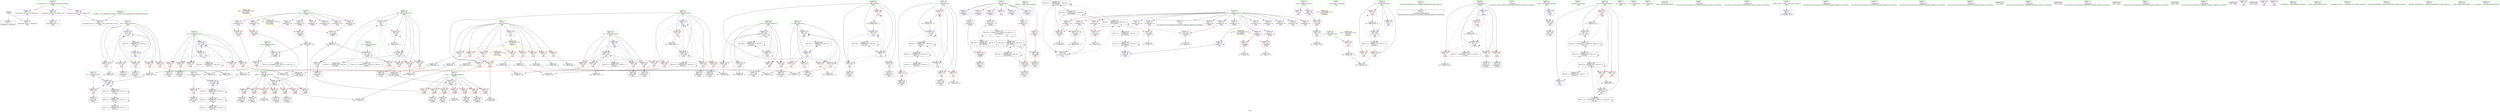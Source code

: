 digraph "SVFG" {
	label="SVFG";

	Node0x555c83419330 [shape=record,color=grey,label="{NodeID: 0\nNullPtr}"];
	Node0x555c83419330 -> Node0x555c83449ad0[style=solid];
	Node0x555c83419330 -> Node0x555c83455ad0[style=solid];
	Node0x555c83482960 [shape=record,color=yellow,style=double,label="{NodeID: 443\n18V_1 = ENCHI(MR_18V_0)\npts\{210000 \}\nFun[main]|{|<s2>10}}"];
	Node0x555c83482960 -> Node0x555c8344d290[style=dashed];
	Node0x555c83482960 -> Node0x555c8344d360[style=dashed];
	Node0x555c83482960:s2 -> Node0x555c834817b0[style=dashed,color=red];
	Node0x555c8344bd70 [shape=record,color=red,label="{NodeID: 194\n323\<--174\n\<--t\nmain\n}"];
	Node0x555c8344bd70 -> Node0x555c8345ad30[style=solid];
	Node0x555c834492f0 [shape=record,color=purple,label="{NodeID: 111\n100\<--17\narrayidx12\<--v\n_Z3dfsii\n}"];
	Node0x555c83432fe0 [shape=record,color=green,label="{NodeID: 28\n56\<--57\n_Z3dfsii\<--_Z3dfsii_field_insensitive\n}"];
	Node0x555c83453290 [shape=record,color=black,label="{NodeID: 388\nMR_43V_2 = PHI(MR_43V_4, MR_43V_1, )\npts\{183 \}\n}"];
	Node0x555c83453290 -> Node0x555c83456f50[style=dashed];
	Node0x555c83459cb0 [shape=record,color=grey,label="{NodeID: 305\n428 = Binary(427, 75, )\n}"];
	Node0x555c83459cb0 -> Node0x555c834575d0[style=solid];
	Node0x555c8344d430 [shape=record,color=red,label="{NodeID: 222\n309\<--308\n\<--arrayidx51\nmain\n}"];
	Node0x555c8344d430 -> Node0x555c8345deb0[style=solid];
	Node0x555c8344ef70 [shape=record,color=red,label="{NodeID: 139\n268\<--8\n\<--N\nmain\n}"];
	Node0x555c8344ef70 -> Node0x555c8345bc30[style=solid];
	Node0x555c83449b60 [shape=record,color=black,label="{NodeID: 56\n12\<--11\n\<--bd\nCan only get source location for instruction, argument, global var or function.}"];
	Node0x555c8345c6b0 [shape=record,color=grey,label="{NodeID: 333\n237 = cmp(236, 238, )\n}"];
	Node0x555c83456a70 [shape=record,color=blue,label="{NodeID: 250\n178\<--301\nnj\<--add47\nmain\n}"];
	Node0x555c83456a70 -> Node0x555c8344bf10[style=dashed];
	Node0x555c83456a70 -> Node0x555c83456a70[style=dashed];
	Node0x555c83456a70 -> Node0x555c8347e550[style=dashed];
	Node0x555c83450630 [shape=record,color=red,label="{NodeID: 167\n137\<--136\n\<--arrayidx29\n_Z3dfsii\n}"];
	Node0x555c83450630 -> Node0x555c8345a8b0[style=solid];
	Node0x555c8344b210 [shape=record,color=black,label="{NodeID: 84\n365\<--364\nidxprom83\<--\nmain\n}"];
	Node0x555c83419240 [shape=record,color=green,label="{NodeID: 1\n7\<--1\n__dso_handle\<--dummyObj\nGlob }"];
	Node0x555c8344be40 [shape=record,color=red,label="{NodeID: 195\n303\<--176\n\<--ni\nmain\n}"];
	Node0x555c8344be40 -> Node0x555c8344ac60[style=solid];
	Node0x555c834493c0 [shape=record,color=purple,label="{NodeID: 112\n103\<--17\narrayidx14\<--v\n_Z3dfsii\n}"];
	Node0x555c834493c0 -> Node0x555c83450490[style=solid];
	Node0x555c834330b0 [shape=record,color=green,label="{NodeID: 29\n61\<--62\nx.addr\<--x.addr_field_insensitive\n_Z3dfsii\n}"];
	Node0x555c834330b0 -> Node0x555c8344f380[style=solid];
	Node0x555c834330b0 -> Node0x555c8344f450[style=solid];
	Node0x555c834330b0 -> Node0x555c8344f520[style=solid];
	Node0x555c834330b0 -> Node0x555c8344f5f0[style=solid];
	Node0x555c834330b0 -> Node0x555c8344f6c0[style=solid];
	Node0x555c834330b0 -> Node0x555c8344f790[style=solid];
	Node0x555c834330b0 -> Node0x555c8344f860[style=solid];
	Node0x555c834330b0 -> Node0x555c83455bd0[style=solid];
	Node0x555c83453790 [shape=record,color=black,label="{NodeID: 389\nMR_45V_2 = PHI(MR_45V_3, MR_45V_1, )\npts\{185 \}\n}"];
	Node0x555c83453790 -> Node0x555c83457020[style=dashed];
	Node0x555c83453790 -> Node0x555c83453790[style=dashed];
	Node0x555c83459e30 [shape=record,color=grey,label="{NodeID: 306\n198 = Binary(197, 75, )\n}"];
	Node0x555c83459e30 -> Node0x555c8345c3b0[style=solid];
	Node0x555c8344d500 [shape=record,color=red,label="{NodeID: 223\n318\<--317\n\<--arrayidx57\nmain\n}"];
	Node0x555c8344d500 -> Node0x555c83459830[style=solid];
	Node0x555c8344f040 [shape=record,color=red,label="{NodeID: 140\n344\<--8\n\<--N\nmain\n}"];
	Node0x555c8344f040 -> Node0x555c8345b4b0[style=solid];
	Node0x555c83449bf0 [shape=record,color=black,label="{NodeID: 57\n42\<--43\n\<--_ZNSt8ios_base4InitD1Ev\nCan only get source location for instruction, argument, global var or function.}"];
	Node0x555c8345c830 [shape=record,color=grey,label="{NodeID: 334\n129 = cmp(128, 130, )\n}"];
	Node0x555c83456b40 [shape=record,color=blue,label="{NodeID: 251\n317\<--319\narrayidx57\<--inc58\nmain\n}"];
	Node0x555c83456b40 -> Node0x555c8346db50[style=dashed];
	Node0x555c83450700 [shape=record,color=red,label="{NodeID: 168\n145\<--144\n\<--arrayidx32\n_Z3dfsii\n}"];
	Node0x555c83450700 -> Node0x555c8345a130[style=solid];
	Node0x555c8344b2e0 [shape=record,color=black,label="{NodeID: 85\n368\<--367\nidxprom85\<--\nmain\n}"];
	Node0x555c8341ce70 [shape=record,color=green,label="{NodeID: 2\n9\<--1\n\<--dummyObj\nCan only get source location for instruction, argument, global var or function.}"];
	Node0x555c8344bf10 [shape=record,color=red,label="{NodeID: 196\n306\<--178\n\<--nj\nmain\n}"];
	Node0x555c8344bf10 -> Node0x555c8344ad30[style=solid];
	Node0x555c83449490 [shape=record,color=purple,label="{NodeID: 113\n110\<--17\narrayidx16\<--v\n_Z3dfsii\n}"];
	Node0x555c83433180 [shape=record,color=green,label="{NodeID: 30\n63\<--64\ny.addr\<--y.addr_field_insensitive\n_Z3dfsii\n}"];
	Node0x555c83433180 -> Node0x555c8344f930[style=solid];
	Node0x555c83433180 -> Node0x555c8344fa00[style=solid];
	Node0x555c83433180 -> Node0x555c8344fad0[style=solid];
	Node0x555c83433180 -> Node0x555c8344fba0[style=solid];
	Node0x555c83433180 -> Node0x555c8344fc70[style=solid];
	Node0x555c83433180 -> Node0x555c8344fd40[style=solid];
	Node0x555c83433180 -> Node0x555c8344fe10[style=solid];
	Node0x555c83433180 -> Node0x555c83455ca0[style=solid];
	Node0x555c83453880 [shape=record,color=black,label="{NodeID: 390\nMR_47V_2 = PHI(MR_47V_4, MR_47V_1, )\npts\{187 \}\n}"];
	Node0x555c83453880 -> Node0x555c83457360[style=dashed];
	Node0x555c83459fb0 [shape=record,color=grey,label="{NodeID: 307\n433 = Binary(432, 75, )\n}"];
	Node0x555c83459fb0 -> Node0x555c834576a0[style=solid];
	Node0x555c8344d5d0 [shape=record,color=red,label="{NodeID: 224\n361\<--360\n\<--arrayidx82\nmain\n}"];
	Node0x555c8344d5d0 -> Node0x555c8344b140[style=solid];
	Node0x555c8344f110 [shape=record,color=red,label="{NodeID: 141\n351\<--8\n\<--N\nmain\n}"];
	Node0x555c8344f110 -> Node0x555c8345b330[style=solid];
	Node0x555c83449cf0 [shape=record,color=black,label="{NodeID: 58\n89\<--88\nidxprom\<--\n_Z3dfsii\n}"];
	Node0x555c8345c9b0 [shape=record,color=grey,label="{NodeID: 335\n230 = cmp(227, 229, )\n}"];
	Node0x555c83456c10 [shape=record,color=blue,label="{NodeID: 252\n174\<--324\nt\<--inc61\nmain\n}"];
	Node0x555c83456c10 -> Node0x555c834519b0[style=dashed];
	Node0x555c83456c10 -> Node0x555c8344bbd0[style=dashed];
	Node0x555c83456c10 -> Node0x555c8344bca0[style=dashed];
	Node0x555c83456c10 -> Node0x555c8344bd70[style=dashed];
	Node0x555c83456c10 -> Node0x555c83456c10[style=dashed];
	Node0x555c83456c10 -> Node0x555c8347db50[style=dashed];
	Node0x555c834507d0 [shape=record,color=red,label="{NodeID: 169\n444\<--160\n\<--retval\nmain\n}"];
	Node0x555c834507d0 -> Node0x555c8344b7c0[style=solid];
	Node0x555c8344b3b0 [shape=record,color=black,label="{NodeID: 86\n405\<--404\nidxprom107\<--\nmain\n}"];
	Node0x555c8342ffe0 [shape=record,color=green,label="{NodeID: 3\n22\<--1\n_ZSt3cin\<--dummyObj\nGlob }"];
	Node0x555c8344bfe0 [shape=record,color=red,label="{NodeID: 197\n376\<--180\n\<--ans\nmain\n}"];
	Node0x555c8344bfe0 -> Node0x555c8345b7b0[style=solid];
	Node0x555c83449560 [shape=record,color=purple,label="{NodeID: 114\n113\<--17\narrayidx18\<--v\n_Z3dfsii\n}"];
	Node0x555c83449560 -> Node0x555c83455d70[style=solid];
	Node0x555c83433250 [shape=record,color=green,label="{NodeID: 31\n65\<--66\nt\<--t_field_insensitive\n_Z3dfsii\n}"];
	Node0x555c83433250 -> Node0x555c8344fee0[style=solid];
	Node0x555c83433250 -> Node0x555c8344ffb0[style=solid];
	Node0x555c83433250 -> Node0x555c83450080[style=solid];
	Node0x555c83433250 -> Node0x555c83450150[style=solid];
	Node0x555c83433250 -> Node0x555c83455e40[style=solid];
	Node0x555c83433250 -> Node0x555c834560b0[style=solid];
	Node0x555c83453970 [shape=record,color=black,label="{NodeID: 391\nMR_49V_2 = PHI(MR_49V_3, MR_49V_1, )\npts\{189 \}\n}"];
	Node0x555c83453970 -> Node0x555c83457430[style=dashed];
	Node0x555c83453970 -> Node0x555c83453970[style=dashed];
	Node0x555c8345a130 [shape=record,color=grey,label="{NodeID: 308\n146 = Binary(140, 145, )\n}"];
	Node0x555c8345a130 -> Node0x555c83455fe0[style=solid];
	Node0x555c8344d6a0 [shape=record,color=red,label="{NodeID: 225\n370\<--369\n\<--arrayidx86\nmain\n}"];
	Node0x555c8344d6a0 -> Node0x555c8345d8b0[style=solid];
	Node0x555c8344f1e0 [shape=record,color=red,label="{NodeID: 142\n393\<--8\n\<--N\nmain\n}"];
	Node0x555c8344f1e0 -> Node0x555c8345b030[style=solid];
	Node0x555c83449dc0 [shape=record,color=black,label="{NodeID: 59\n92\<--91\nidxprom7\<--\n_Z3dfsii\n}"];
	Node0x555c8345cb30 [shape=record,color=grey,label="{NodeID: 336\n74 = cmp(73, 75, )\n}"];
	Node0x555c83456ce0 [shape=record,color=blue,label="{NodeID: 253\n172\<--329\nj25\<--inc64\nmain\n}"];
	Node0x555c83456ce0 -> Node0x555c834515a0[style=dashed];
	Node0x555c83456ce0 -> Node0x555c83451670[style=dashed];
	Node0x555c83456ce0 -> Node0x555c83451740[style=dashed];
	Node0x555c83456ce0 -> Node0x555c83451810[style=dashed];
	Node0x555c83456ce0 -> Node0x555c834518e0[style=dashed];
	Node0x555c83456ce0 -> Node0x555c83456800[style=dashed];
	Node0x555c83456ce0 -> Node0x555c83456ce0[style=dashed];
	Node0x555c83456ce0 -> Node0x555c83473e50[style=dashed];
	Node0x555c834508a0 [shape=record,color=red,label="{NodeID: 170\n197\<--162\n\<--cs\nmain\n}"];
	Node0x555c834508a0 -> Node0x555c83459e30[style=solid];
	Node0x555c8344b480 [shape=record,color=black,label="{NodeID: 87\n408\<--407\nidxprom109\<--\nmain\n}"];
	Node0x555c83430360 [shape=record,color=green,label="{NodeID: 4\n23\<--1\n.str\<--dummyObj\nGlob }"];
	Node0x555c8344c0b0 [shape=record,color=red,label="{NodeID: 198\n422\<--180\n\<--ans\nmain\n}"];
	Node0x555c8344c0b0 -> Node0x555c83459b30[style=solid];
	Node0x555c83449630 [shape=record,color=purple,label="{NodeID: 115\n337\<--17\n\<--v\nmain\n}"];
	Node0x555c83430ec0 [shape=record,color=green,label="{NodeID: 32\n67\<--68\nnx\<--nx_field_insensitive\n_Z3dfsii\n}"];
	Node0x555c83430ec0 -> Node0x555c83450220[style=solid];
	Node0x555c83430ec0 -> Node0x555c83455f10[style=solid];
	Node0x555c83478b80 [shape=record,color=black,label="{NodeID: 392\nMR_14V_2 = PHI(MR_14V_7, MR_14V_1, )\npts\{130000 \}\n}"];
	Node0x555c83478b80 -> Node0x555c83472550[style=dashed];
	Node0x555c83478b80 -> Node0x555c8347d650[style=dashed];
	Node0x555c8345a2b0 [shape=record,color=grey,label="{NodeID: 309\n217 = Binary(216, 75, )\n}"];
	Node0x555c8345a2b0 -> Node0x555c8345c530[style=solid];
	Node0x555c8344d770 [shape=record,color=red,label="{NodeID: 226\n410\<--409\n\<--arrayidx110\nmain\n}"];
	Node0x555c8344d770 -> Node0x555c8344b550[style=solid];
	Node0x555c8344f2b0 [shape=record,color=red,label="{NodeID: 143\n400\<--8\n\<--N\nmain\n}"];
	Node0x555c8344f2b0 -> Node0x555c834599b0[style=solid];
	Node0x555c83449e90 [shape=record,color=black,label="{NodeID: 60\n99\<--98\nidxprom11\<--\n_Z3dfsii\n}"];
	Node0x555c8345ccb0 [shape=record,color=grey,label="{NodeID: 337\n395 = cmp(392, 394, )\n}"];
	Node0x555c83456db0 [shape=record,color=blue,label="{NodeID: 254\n170\<--334\ni20\<--inc67\nmain\n}"];
	Node0x555c83456db0 -> Node0x555c83451190[style=dashed];
	Node0x555c83456db0 -> Node0x555c83451260[style=dashed];
	Node0x555c83456db0 -> Node0x555c83451330[style=dashed];
	Node0x555c83456db0 -> Node0x555c83451400[style=dashed];
	Node0x555c83456db0 -> Node0x555c834514d0[style=dashed];
	Node0x555c83456db0 -> Node0x555c83456db0[style=dashed];
	Node0x555c83456db0 -> Node0x555c83473950[style=dashed];
	Node0x555c83450970 [shape=record,color=red,label="{NodeID: 171\n196\<--164\n\<--csn\nmain\n}"];
	Node0x555c83450970 -> Node0x555c8345c3b0[style=solid];
	Node0x555c8344b550 [shape=record,color=black,label="{NodeID: 88\n411\<--410\ntobool111\<--\nmain\n}"];
	Node0x555c834303f0 [shape=record,color=green,label="{NodeID: 5\n25\<--1\n.str.1\<--dummyObj\nGlob }"];
	Node0x555c8344c180 [shape=record,color=red,label="{NodeID: 199\n436\<--180\n\<--ans\nmain\n}"];
	Node0x555c8344dc30 [shape=record,color=purple,label="{NodeID: 116\n357\<--17\narrayidx80\<--v\nmain\n}"];
	Node0x555c83430f90 [shape=record,color=green,label="{NodeID: 33\n69\<--70\nny\<--ny_field_insensitive\n_Z3dfsii\n}"];
	Node0x555c83430f90 -> Node0x555c834502f0[style=solid];
	Node0x555c83430f90 -> Node0x555c83455fe0[style=solid];
	Node0x555c83479050 [shape=record,color=black,label="{NodeID: 393\nMR_16V_2 = PHI(MR_16V_3, MR_16V_1, )\npts\{190000 \}\n}"];
	Node0x555c83479050 -> Node0x555c8344d770[style=dashed];
	Node0x555c83479050 -> Node0x555c8346e950[style=dashed];
	Node0x555c83479050 -> Node0x555c83479050[style=dashed];
	Node0x555c8345a430 [shape=record,color=grey,label="{NodeID: 310\n153 = Binary(152, 75, )\n}"];
	Node0x555c8345a430 -> Node0x555c834560b0[style=solid];
	Node0x555c8344d840 [shape=record,color=red,label="{NodeID: 227\n419\<--418\n\<--arrayidx116\nmain\n}"];
	Node0x555c8344d840 -> Node0x555c8345c0b0[style=solid];
	Node0x555c8344f380 [shape=record,color=red,label="{NodeID: 144\n73\<--61\n\<--x.addr\n_Z3dfsii\n}"];
	Node0x555c8344f380 -> Node0x555c8345cb30[style=solid];
	Node0x555c83449f60 [shape=record,color=black,label="{NodeID: 61\n102\<--101\nidxprom13\<--\n_Z3dfsii\n}"];
	Node0x555c834815f0 [shape=record,color=yellow,style=double,label="{NodeID: 421\n14V_1 = ENCHI(MR_14V_0)\npts\{130000 \}\nFun[_Z3dfsii]|{|<s2>3}}"];
	Node0x555c834815f0 -> Node0x555c834503c0[style=dashed];
	Node0x555c834815f0 -> Node0x555c83450560[style=dashed];
	Node0x555c834815f0:s2 -> Node0x555c834815f0[style=dashed,color=red];
	Node0x555c8345ce30 [shape=record,color=grey,label="{NodeID: 338\n353 = cmp(350, 352, )\n}"];
	Node0x555c83456e80 [shape=record,color=blue,label="{NodeID: 255\n180\<--9\nans\<--\nmain\n}"];
	Node0x555c83456e80 -> Node0x555c8346ee50[style=dashed];
	Node0x555c83450a40 [shape=record,color=red,label="{NodeID: 172\n201\<--164\n\<--csn\nmain\n}"];
	Node0x555c8344b620 [shape=record,color=black,label="{NodeID: 89\n414\<--413\nidxprom113\<--\nmain\n}"];
	Node0x555c83430950 [shape=record,color=green,label="{NodeID: 6\n27\<--1\n.str.2\<--dummyObj\nGlob }"];
	Node0x555c8346e950 [shape=record,color=black,label="{NodeID: 366\nMR_16V_4 = PHI(MR_16V_5, MR_16V_3, )\npts\{190000 \}\n|{|<s4>10|<s5>10|<s6>10}}"];
	Node0x555c8346e950 -> Node0x555c8344d5d0[style=dashed];
	Node0x555c8346e950 -> Node0x555c8344d770[style=dashed];
	Node0x555c8346e950 -> Node0x555c8346e950[style=dashed];
	Node0x555c8346e950 -> Node0x555c83479050[style=dashed];
	Node0x555c8346e950:s4 -> Node0x555c83450490[style=dashed,color=red];
	Node0x555c8346e950:s5 -> Node0x555c83455d70[style=dashed,color=red];
	Node0x555c8346e950:s6 -> Node0x555c83471b50[style=dashed,color=red];
	Node0x555c8344c250 [shape=record,color=red,label="{NodeID: 200\n343\<--182\n\<--i69\nmain\n}"];
	Node0x555c8344c250 -> Node0x555c8345cfb0[style=solid];
	Node0x555c8344dd00 [shape=record,color=purple,label="{NodeID: 117\n360\<--17\narrayidx82\<--v\nmain\n}"];
	Node0x555c8344dd00 -> Node0x555c8344d5d0[style=solid];
	Node0x555c83431060 [shape=record,color=green,label="{NodeID: 34\n157\<--158\nmain\<--main_field_insensitive\n}"];
	Node0x555c8345a5b0 [shape=record,color=grey,label="{NodeID: 311\n255 = Binary(254, 75, )\n}"];
	Node0x555c8345a5b0 -> Node0x555c83456660[style=solid];
	Node0x555c8344d910 [shape=record,color=blue,label="{NodeID: 228\n8\<--9\nN\<--\nGlob }"];
	Node0x555c8344d910 -> Node0x555c83481890[style=dashed];
	Node0x555c8344f450 [shape=record,color=red,label="{NodeID: 145\n80\<--61\n\<--x.addr\n_Z3dfsii\n}"];
	Node0x555c8344f450 -> Node0x555c8345d730[style=solid];
	Node0x555c8344a030 [shape=record,color=black,label="{NodeID: 62\n105\<--104\ntobool\<--\n_Z3dfsii\n}"];
	Node0x555c8345cfb0 [shape=record,color=grey,label="{NodeID: 339\n346 = cmp(343, 345, )\n}"];
	Node0x555c83456f50 [shape=record,color=blue,label="{NodeID: 256\n182\<--75\ni69\<--\nmain\n}"];
	Node0x555c83456f50 -> Node0x555c8344c250[style=dashed];
	Node0x555c83456f50 -> Node0x555c8344c320[style=dashed];
	Node0x555c83456f50 -> Node0x555c8344c3f0[style=dashed];
	Node0x555c83456f50 -> Node0x555c8344c4c0[style=dashed];
	Node0x555c83456f50 -> Node0x555c8344c590[style=dashed];
	Node0x555c83456f50 -> Node0x555c83457290[style=dashed];
	Node0x555c83456f50 -> Node0x555c83453290[style=dashed];
	Node0x555c83450b10 [shape=record,color=red,label="{NodeID: 173\n440\<--164\n\<--csn\nmain\n}"];
	Node0x555c83450b10 -> Node0x555c8345b1b0[style=solid];
	Node0x555c8344b6f0 [shape=record,color=black,label="{NodeID: 90\n417\<--416\nidxprom115\<--\nmain\n}"];
	Node0x555c834309e0 [shape=record,color=green,label="{NodeID: 7\n30\<--1\n\<--dummyObj\nCan only get source location for instruction, argument, global var or function.}"];
	Node0x555c8346ee50 [shape=record,color=black,label="{NodeID: 367\nMR_41V_4 = PHI(MR_41V_5, MR_41V_3, )\npts\{181 \}\n}"];
	Node0x555c8346ee50 -> Node0x555c8344bfe0[style=dashed];
	Node0x555c8346ee50 -> Node0x555c834570f0[style=dashed];
	Node0x555c8346ee50 -> Node0x555c8346ee50[style=dashed];
	Node0x555c8346ee50 -> Node0x555c8347ae50[style=dashed];
	Node0x555c8346ee50 -> Node0x555c8346e050[style=dashed];
	Node0x555c8344c320 [shape=record,color=red,label="{NodeID: 201\n355\<--182\n\<--i69\nmain\n}"];
	Node0x555c8344c320 -> Node0x555c8344afa0[style=solid];
	Node0x555c8344ddd0 [shape=record,color=purple,label="{NodeID: 118\n406\<--17\narrayidx108\<--v\nmain\n}"];
	Node0x555c83431130 [shape=record,color=green,label="{NodeID: 35\n160\<--161\nretval\<--retval_field_insensitive\nmain\n}"];
	Node0x555c83431130 -> Node0x555c834507d0[style=solid];
	Node0x555c83431130 -> Node0x555c83456180[style=solid];
	Node0x555c8345a730 [shape=record,color=grey,label="{NodeID: 312\n334 = Binary(333, 75, )\n}"];
	Node0x555c8345a730 -> Node0x555c83456db0[style=solid];
	Node0x555c8344da10 [shape=record,color=blue,label="{NodeID: 229\n464\<--30\nllvm.global_ctors_0\<--\nGlob }"];
	Node0x555c8344f520 [shape=record,color=red,label="{NodeID: 146\n88\<--61\n\<--x.addr\n_Z3dfsii\n}"];
	Node0x555c8344f520 -> Node0x555c83449cf0[style=solid];
	Node0x555c8344a100 [shape=record,color=black,label="{NodeID: 63\n109\<--108\nidxprom15\<--\n_Z3dfsii\n}"];
	Node0x555c834817b0 [shape=record,color=yellow,style=double,label="{NodeID: 423\n18V_1 = ENCHI(MR_18V_0)\npts\{210000 \}\nFun[_Z3dfsii]|{|<s2>3}}"];
	Node0x555c834817b0 -> Node0x555c83450630[style=dashed];
	Node0x555c834817b0 -> Node0x555c83450700[style=dashed];
	Node0x555c834817b0:s2 -> Node0x555c834817b0[style=dashed,color=red];
	Node0x555c8345d130 [shape=record,color=grey,label="{NodeID: 340\n78 = cmp(77, 75, )\n}"];
	Node0x555c83457020 [shape=record,color=blue,label="{NodeID: 257\n184\<--75\nj74\<--\nmain\n}"];
	Node0x555c83457020 -> Node0x555c8344c660[style=dashed];
	Node0x555c83457020 -> Node0x555c8344c730[style=dashed];
	Node0x555c83457020 -> Node0x555c8344c800[style=dashed];
	Node0x555c83457020 -> Node0x555c8344c8d0[style=dashed];
	Node0x555c83457020 -> Node0x555c8344c9a0[style=dashed];
	Node0x555c83457020 -> Node0x555c83457020[style=dashed];
	Node0x555c83457020 -> Node0x555c834571c0[style=dashed];
	Node0x555c83457020 -> Node0x555c83453790[style=dashed];
	Node0x555c83450be0 [shape=record,color=red,label="{NodeID: 174\n215\<--166\n\<--i\nmain\n}"];
	Node0x555c83450be0 -> Node0x555c8345c530[style=solid];
	Node0x555c8344b7c0 [shape=record,color=black,label="{NodeID: 91\n159\<--444\nmain_ret\<--\nmain\n}"];
	Node0x555c8341c880 [shape=record,color=green,label="{NodeID: 8\n75\<--1\n\<--dummyObj\nCan only get source location for instruction, argument, global var or function.}"];
	Node0x555c8344c3f0 [shape=record,color=red,label="{NodeID: 202\n364\<--182\n\<--i69\nmain\n}"];
	Node0x555c8344c3f0 -> Node0x555c8344b210[style=solid];
	Node0x555c8344dea0 [shape=record,color=purple,label="{NodeID: 119\n409\<--17\narrayidx110\<--v\nmain\n}"];
	Node0x555c8344dea0 -> Node0x555c8344d770[style=solid];
	Node0x555c83431200 [shape=record,color=green,label="{NodeID: 36\n162\<--163\ncs\<--cs_field_insensitive\nmain\n}"];
	Node0x555c83431200 -> Node0x555c834508a0[style=solid];
	Node0x555c8345a8b0 [shape=record,color=grey,label="{NodeID: 313\n138 = Binary(132, 137, )\n}"];
	Node0x555c8345a8b0 -> Node0x555c83455f10[style=solid];
	Node0x555c8344db10 [shape=record,color=blue,label="{NodeID: 230\n465\<--31\nllvm.global_ctors_1\<--_GLOBAL__sub_I_yubowenok_0_0.cpp\nGlob }"];
	Node0x555c8344f5f0 [shape=record,color=red,label="{NodeID: 147\n98\<--61\n\<--x.addr\n_Z3dfsii\n}"];
	Node0x555c8344f5f0 -> Node0x555c83449e90[style=solid];
	Node0x555c8344a1d0 [shape=record,color=black,label="{NodeID: 64\n112\<--111\nidxprom17\<--\n_Z3dfsii\n}"];
	Node0x555c83481890 [shape=record,color=yellow,style=double,label="{NodeID: 424\n2V_1 = ENCHI(MR_2V_0)\npts\{10 \}\nFun[main]|{|<s8>10}}"];
	Node0x555c83481890 -> Node0x555c8344ed00[style=dashed];
	Node0x555c83481890 -> Node0x555c8344edd0[style=dashed];
	Node0x555c83481890 -> Node0x555c8344eea0[style=dashed];
	Node0x555c83481890 -> Node0x555c8344ef70[style=dashed];
	Node0x555c83481890 -> Node0x555c8344f040[style=dashed];
	Node0x555c83481890 -> Node0x555c8344f110[style=dashed];
	Node0x555c83481890 -> Node0x555c8344f1e0[style=dashed];
	Node0x555c83481890 -> Node0x555c8344f2b0[style=dashed];
	Node0x555c83481890:s8 -> Node0x555c8346e230[style=dashed,color=red];
	Node0x555c8345d2b0 [shape=record,color=grey,label="{NodeID: 341\n95 = cmp(94, 96, )\n}"];
	Node0x555c834570f0 [shape=record,color=blue,label="{NodeID: 258\n180\<--377\nans\<--inc89\nmain\n}"];
	Node0x555c834570f0 -> Node0x555c8346e050[style=dashed];
	Node0x555c83450cb0 [shape=record,color=red,label="{NodeID: 175\n240\<--166\n\<--i\nmain\n}"];
	Node0x555c83450cb0 -> Node0x555c8344a780[style=solid];
	Node0x555c8344b890 [shape=record,color=purple,label="{NodeID: 92\n40\<--4\n\<--_ZStL8__ioinit\n__cxx_global_var_init\n}"];
	Node0x555c8341c910 [shape=record,color=green,label="{NodeID: 9\n96\<--1\n\<--dummyObj\nCan only get source location for instruction, argument, global var or function.}"];
	Node0x555c8344c4c0 [shape=record,color=red,label="{NodeID: 203\n373\<--182\n\<--i69\nmain\n|{<s0>10}}"];
	Node0x555c8344c4c0:s0 -> Node0x555c8349c1f0[style=solid,color=red];
	Node0x555c8344df70 [shape=record,color=purple,label="{NodeID: 120\n135\<--20\narrayidx28\<--dir\n_Z3dfsii\n}"];
	Node0x555c834312d0 [shape=record,color=green,label="{NodeID: 37\n164\<--165\ncsn\<--csn_field_insensitive\nmain\n}"];
	Node0x555c834312d0 -> Node0x555c83450970[style=solid];
	Node0x555c834312d0 -> Node0x555c83450a40[style=solid];
	Node0x555c834312d0 -> Node0x555c83450b10[style=solid];
	Node0x555c834312d0 -> Node0x555c83456250[style=solid];
	Node0x555c834312d0 -> Node0x555c83457770[style=solid];
	Node0x555c8345aa30 [shape=record,color=grey,label="{NodeID: 314\n329 = Binary(328, 75, )\n}"];
	Node0x555c8345aa30 -> Node0x555c83456ce0[style=solid];
	Node0x555c83455ad0 [shape=record,color=blue, style = dotted,label="{NodeID: 231\n466\<--3\nllvm.global_ctors_2\<--dummyVal\nGlob }"];
	Node0x555c8344f6c0 [shape=record,color=red,label="{NodeID: 148\n108\<--61\n\<--x.addr\n_Z3dfsii\n}"];
	Node0x555c8344f6c0 -> Node0x555c8344a100[style=solid];
	Node0x555c8344a2a0 [shape=record,color=black,label="{NodeID: 65\n117\<--116\nidxprom19\<--\n_Z3dfsii\n}"];
	Node0x555c8345d430 [shape=record,color=grey,label="{NodeID: 342\n123 = cmp(122, 9, )\n}"];
	Node0x555c834571c0 [shape=record,color=blue,label="{NodeID: 259\n184\<--382\nj74\<--inc92\nmain\n}"];
	Node0x555c834571c0 -> Node0x555c8344c660[style=dashed];
	Node0x555c834571c0 -> Node0x555c8344c730[style=dashed];
	Node0x555c834571c0 -> Node0x555c8344c800[style=dashed];
	Node0x555c834571c0 -> Node0x555c8344c8d0[style=dashed];
	Node0x555c834571c0 -> Node0x555c8344c9a0[style=dashed];
	Node0x555c834571c0 -> Node0x555c83457020[style=dashed];
	Node0x555c834571c0 -> Node0x555c834571c0[style=dashed];
	Node0x555c834571c0 -> Node0x555c83453790[style=dashed];
	Node0x555c83450d80 [shape=record,color=red,label="{NodeID: 176\n254\<--166\n\<--i\nmain\n}"];
	Node0x555c83450d80 -> Node0x555c8345a5b0[style=solid];
	Node0x555c8344b960 [shape=record,color=purple,label="{NodeID: 93\n90\<--11\narrayidx\<--bd\n_Z3dfsii\n}"];
	Node0x555c8341d970 [shape=record,color=green,label="{NodeID: 10\n115\<--1\n\<--dummyObj\nCan only get source location for instruction, argument, global var or function.}"];
	Node0x555c8344c590 [shape=record,color=red,label="{NodeID: 204\n386\<--182\n\<--i69\nmain\n}"];
	Node0x555c8344c590 -> Node0x555c8345aeb0[style=solid];
	Node0x555c8344e040 [shape=record,color=purple,label="{NodeID: 121\n136\<--20\narrayidx29\<--dir\n_Z3dfsii\n}"];
	Node0x555c8344e040 -> Node0x555c83450630[style=solid];
	Node0x555c834313a0 [shape=record,color=green,label="{NodeID: 38\n166\<--167\ni\<--i_field_insensitive\nmain\n}"];
	Node0x555c834313a0 -> Node0x555c83450be0[style=solid];
	Node0x555c834313a0 -> Node0x555c83450cb0[style=solid];
	Node0x555c834313a0 -> Node0x555c83450d80[style=solid];
	Node0x555c834313a0 -> Node0x555c83456320[style=solid];
	Node0x555c834313a0 -> Node0x555c83456660[style=solid];
	Node0x555c8345abb0 [shape=record,color=grey,label="{NodeID: 315\n229 = Binary(228, 75, )\n}"];
	Node0x555c8345abb0 -> Node0x555c8345c9b0[style=solid];
	Node0x555c83455bd0 [shape=record,color=blue,label="{NodeID: 232\n61\<--59\nx.addr\<--x\n_Z3dfsii\n}"];
	Node0x555c83455bd0 -> Node0x555c8344f380[style=dashed];
	Node0x555c83455bd0 -> Node0x555c8344f450[style=dashed];
	Node0x555c83455bd0 -> Node0x555c8344f520[style=dashed];
	Node0x555c83455bd0 -> Node0x555c8344f5f0[style=dashed];
	Node0x555c83455bd0 -> Node0x555c8344f6c0[style=dashed];
	Node0x555c83455bd0 -> Node0x555c8344f790[style=dashed];
	Node0x555c83455bd0 -> Node0x555c8344f860[style=dashed];
	Node0x555c8344f790 [shape=record,color=red,label="{NodeID: 149\n116\<--61\n\<--x.addr\n_Z3dfsii\n}"];
	Node0x555c8344f790 -> Node0x555c8344a2a0[style=solid];
	Node0x555c8344a370 [shape=record,color=black,label="{NodeID: 66\n120\<--119\nidxprom21\<--\n_Z3dfsii\n}"];
	Node0x555c83481a80 [shape=record,color=yellow,style=double,label="{NodeID: 426\n23V_1 = ENCHI(MR_23V_0)\npts\{163 \}\nFun[main]}"];
	Node0x555c83481a80 -> Node0x555c834508a0[style=dashed];
	Node0x555c8345d5b0 [shape=record,color=grey,label="{NodeID: 343\n279 = cmp(278, 96, )\n}"];
	Node0x555c83457290 [shape=record,color=blue,label="{NodeID: 260\n182\<--387\ni69\<--inc95\nmain\n}"];
	Node0x555c83457290 -> Node0x555c8344c250[style=dashed];
	Node0x555c83457290 -> Node0x555c8344c320[style=dashed];
	Node0x555c83457290 -> Node0x555c8344c3f0[style=dashed];
	Node0x555c83457290 -> Node0x555c8344c4c0[style=dashed];
	Node0x555c83457290 -> Node0x555c8344c590[style=dashed];
	Node0x555c83457290 -> Node0x555c83457290[style=dashed];
	Node0x555c83457290 -> Node0x555c83453290[style=dashed];
	Node0x555c83450e50 [shape=record,color=red,label="{NodeID: 177\n227\<--168\n\<--j\nmain\n}"];
	Node0x555c83450e50 -> Node0x555c8345c9b0[style=solid];
	Node0x555c8344ba30 [shape=record,color=purple,label="{NodeID: 94\n93\<--11\narrayidx8\<--bd\n_Z3dfsii\n}"];
	Node0x555c8344ba30 -> Node0x555c834503c0[style=solid];
	Node0x555c8341da40 [shape=record,color=green,label="{NodeID: 11\n130\<--1\n\<--dummyObj\nCan only get source location for instruction, argument, global var or function.}"];
	Node0x555c8344c660 [shape=record,color=red,label="{NodeID: 205\n350\<--184\n\<--j74\nmain\n}"];
	Node0x555c8344c660 -> Node0x555c8345ce30[style=solid];
	Node0x555c8344e110 [shape=record,color=purple,label="{NodeID: 122\n143\<--20\narrayidx31\<--dir\n_Z3dfsii\n}"];
	Node0x555c83431470 [shape=record,color=green,label="{NodeID: 39\n168\<--169\nj\<--j_field_insensitive\nmain\n}"];
	Node0x555c83431470 -> Node0x555c83450e50[style=solid];
	Node0x555c83431470 -> Node0x555c83450f20[style=solid];
	Node0x555c83431470 -> Node0x555c83450ff0[style=solid];
	Node0x555c83431470 -> Node0x555c834510c0[style=solid];
	Node0x555c83431470 -> Node0x555c834563f0[style=solid];
	Node0x555c83431470 -> Node0x555c83456590[style=solid];
	Node0x555c8347ae50 [shape=record,color=black,label="{NodeID: 399\nMR_41V_8 = PHI(MR_41V_9, MR_41V_4, )\npts\{181 \}\n}"];
	Node0x555c8347ae50 -> Node0x555c8344c0b0[style=dashed];
	Node0x555c8347ae50 -> Node0x555c8344c180[style=dashed];
	Node0x555c8347ae50 -> Node0x555c83457500[style=dashed];
	Node0x555c8347ae50 -> Node0x555c83469a50[style=dashed];
	Node0x555c8347ae50 -> Node0x555c83452d90[style=dashed];
	Node0x555c8347ae50 -> Node0x555c8347ae50[style=dashed];
	Node0x555c8345ad30 [shape=record,color=grey,label="{NodeID: 316\n324 = Binary(323, 75, )\n}"];
	Node0x555c8345ad30 -> Node0x555c83456c10[style=solid];
	Node0x555c83455ca0 [shape=record,color=blue,label="{NodeID: 233\n63\<--60\ny.addr\<--y\n_Z3dfsii\n}"];
	Node0x555c83455ca0 -> Node0x555c8344f930[style=dashed];
	Node0x555c83455ca0 -> Node0x555c8344fa00[style=dashed];
	Node0x555c83455ca0 -> Node0x555c8344fad0[style=dashed];
	Node0x555c83455ca0 -> Node0x555c8344fba0[style=dashed];
	Node0x555c83455ca0 -> Node0x555c8344fc70[style=dashed];
	Node0x555c83455ca0 -> Node0x555c8344fd40[style=dashed];
	Node0x555c83455ca0 -> Node0x555c8344fe10[style=dashed];
	Node0x555c8344f860 [shape=record,color=red,label="{NodeID: 150\n132\<--61\n\<--x.addr\n_Z3dfsii\n}"];
	Node0x555c8344f860 -> Node0x555c8345a8b0[style=solid];
	Node0x555c8344a440 [shape=record,color=black,label="{NodeID: 67\n134\<--133\nidxprom27\<--\n_Z3dfsii\n}"];
	Node0x555c8345d730 [shape=record,color=grey,label="{NodeID: 344\n82 = cmp(80, 81, )\n}"];
	Node0x555c83457360 [shape=record,color=blue,label="{NodeID: 261\n186\<--75\ni97\<--\nmain\n}"];
	Node0x555c83457360 -> Node0x555c8344ca70[style=dashed];
	Node0x555c83457360 -> Node0x555c8344cb40[style=dashed];
	Node0x555c83457360 -> Node0x555c8344cc10[style=dashed];
	Node0x555c83457360 -> Node0x555c8344cce0[style=dashed];
	Node0x555c83457360 -> Node0x555c834576a0[style=dashed];
	Node0x555c83457360 -> Node0x555c83453880[style=dashed];
	Node0x555c83450f20 [shape=record,color=red,label="{NodeID: 178\n232\<--168\n\<--j\nmain\n}"];
	Node0x555c83450f20 -> Node0x555c8344a5e0[style=solid];
	Node0x555c8344bb00 [shape=record,color=purple,label="{NodeID: 95\n118\<--11\narrayidx20\<--bd\n_Z3dfsii\n}"];
	Node0x555c8341db10 [shape=record,color=green,label="{NodeID: 12\n208\<--1\n\<--dummyObj\nCan only get source location for instruction, argument, global var or function.}"];
	Node0x555c8344c730 [shape=record,color=red,label="{NodeID: 206\n358\<--184\n\<--j74\nmain\n}"];
	Node0x555c8344c730 -> Node0x555c8344b070[style=solid];
	Node0x555c8344e1e0 [shape=record,color=purple,label="{NodeID: 123\n144\<--20\narrayidx32\<--dir\n_Z3dfsii\n}"];
	Node0x555c8344e1e0 -> Node0x555c83450700[style=solid];
	Node0x555c83431540 [shape=record,color=green,label="{NodeID: 40\n170\<--171\ni20\<--i20_field_insensitive\nmain\n}"];
	Node0x555c83431540 -> Node0x555c83451190[style=solid];
	Node0x555c83431540 -> Node0x555c83451260[style=solid];
	Node0x555c83431540 -> Node0x555c83451330[style=solid];
	Node0x555c83431540 -> Node0x555c83451400[style=solid];
	Node0x555c83431540 -> Node0x555c834514d0[style=solid];
	Node0x555c83431540 -> Node0x555c83456730[style=solid];
	Node0x555c83431540 -> Node0x555c83456db0[style=solid];
	Node0x555c8349bbf0 [shape=record,color=black,label="{NodeID: 483\n41 = PHI()\n}"];
	Node0x555c8345aeb0 [shape=record,color=grey,label="{NodeID: 317\n387 = Binary(386, 75, )\n}"];
	Node0x555c8345aeb0 -> Node0x555c83457290[style=solid];
	Node0x555c83455d70 [shape=record,color=blue,label="{NodeID: 234\n113\<--115\narrayidx18\<--\n_Z3dfsii\n}"];
	Node0x555c83455d70 -> Node0x555c8346c250[style=dashed];
	Node0x555c83455d70 -> Node0x555c83471b50[style=dashed];
	Node0x555c8344f930 [shape=record,color=red,label="{NodeID: 151\n77\<--63\n\<--y.addr\n_Z3dfsii\n}"];
	Node0x555c8344f930 -> Node0x555c8345d130[style=solid];
	Node0x555c8344a510 [shape=record,color=black,label="{NodeID: 68\n142\<--141\nidxprom30\<--\n_Z3dfsii\n}"];
	Node0x555c8345d8b0 [shape=record,color=grey,label="{NodeID: 345\n371 = cmp(370, 9, )\n}"];
	Node0x555c83457430 [shape=record,color=blue,label="{NodeID: 262\n188\<--75\nj102\<--\nmain\n}"];
	Node0x555c83457430 -> Node0x555c8344cdb0[style=dashed];
	Node0x555c83457430 -> Node0x555c8344ce80[style=dashed];
	Node0x555c83457430 -> Node0x555c8344cf50[style=dashed];
	Node0x555c83457430 -> Node0x555c8344d020[style=dashed];
	Node0x555c83457430 -> Node0x555c83457430[style=dashed];
	Node0x555c83457430 -> Node0x555c834575d0[style=dashed];
	Node0x555c83457430 -> Node0x555c83453970[style=dashed];
	Node0x555c83450ff0 [shape=record,color=red,label="{NodeID: 179\n243\<--168\n\<--j\nmain\n}"];
	Node0x555c83450ff0 -> Node0x555c8344a850[style=solid];
	Node0x555c834486c0 [shape=record,color=purple,label="{NodeID: 96\n121\<--11\narrayidx22\<--bd\n_Z3dfsii\n}"];
	Node0x555c834486c0 -> Node0x555c83450560[style=solid];
	Node0x555c8342f500 [shape=record,color=green,label="{NodeID: 13\n209\<--1\n\<--dummyObj\nCan only get source location for instruction, argument, global var or function.}"];
	Node0x555c83470c50 [shape=record,color=black,label="{NodeID: 373\nMR_8V_2 = PHI(MR_8V_1, MR_8V_4, MR_8V_1, )\npts\{66 \}\n}"];
	Node0x555c8344c800 [shape=record,color=red,label="{NodeID: 207\n367\<--184\n\<--j74\nmain\n}"];
	Node0x555c8344c800 -> Node0x555c8344b2e0[style=solid];
	Node0x555c8344e2b0 [shape=record,color=purple,label="{NodeID: 124\n290\<--20\narrayidx41\<--dir\nmain\n}"];
	Node0x555c83431610 [shape=record,color=green,label="{NodeID: 41\n172\<--173\nj25\<--j25_field_insensitive\nmain\n}"];
	Node0x555c83431610 -> Node0x555c834515a0[style=solid];
	Node0x555c83431610 -> Node0x555c83451670[style=solid];
	Node0x555c83431610 -> Node0x555c83451740[style=solid];
	Node0x555c83431610 -> Node0x555c83451810[style=solid];
	Node0x555c83431610 -> Node0x555c834518e0[style=solid];
	Node0x555c83431610 -> Node0x555c83456800[style=solid];
	Node0x555c83431610 -> Node0x555c83456ce0[style=solid];
	Node0x555c8349bcf0 [shape=record,color=black,label="{NodeID: 484\n191 = PHI()\n}"];
	Node0x555c8345b030 [shape=record,color=grey,label="{NodeID: 318\n394 = Binary(393, 75, )\n}"];
	Node0x555c8345b030 -> Node0x555c8345ccb0[style=solid];
	Node0x555c83455e40 [shape=record,color=blue,label="{NodeID: 235\n65\<--9\nt\<--\n_Z3dfsii\n}"];
	Node0x555c83455e40 -> Node0x555c8344fee0[style=dashed];
	Node0x555c83455e40 -> Node0x555c8344ffb0[style=dashed];
	Node0x555c83455e40 -> Node0x555c83450080[style=dashed];
	Node0x555c83455e40 -> Node0x555c83450150[style=dashed];
	Node0x555c83455e40 -> Node0x555c834560b0[style=dashed];
	Node0x555c83455e40 -> Node0x555c83470c50[style=dashed];
	Node0x555c8344fa00 [shape=record,color=red,label="{NodeID: 152\n84\<--63\n\<--y.addr\n_Z3dfsii\n}"];
	Node0x555c8344fa00 -> Node0x555c8345da30[style=solid];
	Node0x555c8344a5e0 [shape=record,color=black,label="{NodeID: 69\n233\<--232\nidxprom\<--\nmain\n}"];
	Node0x555c8345da30 [shape=record,color=grey,label="{NodeID: 346\n86 = cmp(84, 85, )\n}"];
	Node0x555c83457500 [shape=record,color=blue,label="{NodeID: 263\n180\<--423\nans\<--inc119\nmain\n}"];
	Node0x555c83457500 -> Node0x555c83469a50[style=dashed];
	Node0x555c834510c0 [shape=record,color=red,label="{NodeID: 180\n249\<--168\n\<--j\nmain\n}"];
	Node0x555c834510c0 -> Node0x555c8345b630[style=solid];
	Node0x555c83448790 [shape=record,color=purple,label="{NodeID: 97\n242\<--11\narrayidx14\<--bd\nmain\n}"];
	Node0x555c8342f5d0 [shape=record,color=green,label="{NodeID: 14\n210\<--1\n\<--dummyObj\nCan only get source location for instruction, argument, global var or function.}"];
	Node0x555c83471150 [shape=record,color=black,label="{NodeID: 374\nMR_10V_2 = PHI(MR_10V_1, MR_10V_3, MR_10V_1, )\npts\{68 \}\n}"];
	Node0x555c8344c8d0 [shape=record,color=red,label="{NodeID: 208\n374\<--184\n\<--j74\nmain\n|{<s0>10}}"];
	Node0x555c8344c8d0:s0 -> Node0x555c8349c470[style=solid,color=red];
	Node0x555c8344e380 [shape=record,color=purple,label="{NodeID: 125\n291\<--20\narrayidx42\<--dir\nmain\n}"];
	Node0x555c8344e380 -> Node0x555c8344d290[style=solid];
	Node0x555c834316e0 [shape=record,color=green,label="{NodeID: 42\n174\<--175\nt\<--t_field_insensitive\nmain\n}"];
	Node0x555c834316e0 -> Node0x555c834519b0[style=solid];
	Node0x555c834316e0 -> Node0x555c8344bbd0[style=solid];
	Node0x555c834316e0 -> Node0x555c8344bca0[style=solid];
	Node0x555c834316e0 -> Node0x555c8344bd70[style=solid];
	Node0x555c834316e0 -> Node0x555c834568d0[style=solid];
	Node0x555c834316e0 -> Node0x555c83456c10[style=solid];
	Node0x555c8349bdf0 [shape=record,color=black,label="{NodeID: 485\n203 = PHI()\n}"];
	Node0x555c8345b1b0 [shape=record,color=grey,label="{NodeID: 319\n441 = Binary(440, 75, )\n}"];
	Node0x555c8345b1b0 -> Node0x555c83457770[style=solid];
	Node0x555c83455f10 [shape=record,color=blue,label="{NodeID: 236\n67\<--138\nnx\<--add\n_Z3dfsii\n}"];
	Node0x555c83455f10 -> Node0x555c83450220[style=dashed];
	Node0x555c83455f10 -> Node0x555c83455f10[style=dashed];
	Node0x555c83455f10 -> Node0x555c83471150[style=dashed];
	Node0x555c8344fad0 [shape=record,color=red,label="{NodeID: 153\n91\<--63\n\<--y.addr\n_Z3dfsii\n}"];
	Node0x555c8344fad0 -> Node0x555c83449dc0[style=solid];
	Node0x555c8344a6b0 [shape=record,color=black,label="{NodeID: 70\n236\<--235\nconv\<--\nmain\n}"];
	Node0x555c8344a6b0 -> Node0x555c8345c6b0[style=solid];
	Node0x555c8345dbb0 [shape=record,color=grey,label="{NodeID: 347\n263 = cmp(260, 262, )\n}"];
	Node0x555c834575d0 [shape=record,color=blue,label="{NodeID: 264\n188\<--428\nj102\<--inc122\nmain\n}"];
	Node0x555c834575d0 -> Node0x555c8344cdb0[style=dashed];
	Node0x555c834575d0 -> Node0x555c8344ce80[style=dashed];
	Node0x555c834575d0 -> Node0x555c8344cf50[style=dashed];
	Node0x555c834575d0 -> Node0x555c8344d020[style=dashed];
	Node0x555c834575d0 -> Node0x555c83457430[style=dashed];
	Node0x555c834575d0 -> Node0x555c834575d0[style=dashed];
	Node0x555c834575d0 -> Node0x555c83453970[style=dashed];
	Node0x555c83451190 [shape=record,color=red,label="{NodeID: 181\n260\<--170\n\<--i20\nmain\n}"];
	Node0x555c83451190 -> Node0x555c8345dbb0[style=solid];
	Node0x555c83448860 [shape=record,color=purple,label="{NodeID: 98\n245\<--11\narrayidx16\<--bd\nmain\n}"];
	Node0x555c83448860 -> Node0x555c834564c0[style=solid];
	Node0x555c8342f6a0 [shape=record,color=green,label="{NodeID: 15\n238\<--1\n\<--dummyObj\nCan only get source location for instruction, argument, global var or function.}"];
	Node0x555c83471650 [shape=record,color=black,label="{NodeID: 375\nMR_12V_2 = PHI(MR_12V_1, MR_12V_3, MR_12V_1, )\npts\{70 \}\n}"];
	Node0x555c8344c9a0 [shape=record,color=red,label="{NodeID: 209\n381\<--184\n\<--j74\nmain\n}"];
	Node0x555c8344c9a0 -> Node0x555c8345bf30[style=solid];
	Node0x555c8344e450 [shape=record,color=purple,label="{NodeID: 126\n298\<--20\narrayidx45\<--dir\nmain\n}"];
	Node0x555c834317b0 [shape=record,color=green,label="{NodeID: 43\n176\<--177\nni\<--ni_field_insensitive\nmain\n}"];
	Node0x555c834317b0 -> Node0x555c8344be40[style=solid];
	Node0x555c834317b0 -> Node0x555c834569a0[style=solid];
	Node0x555c8349bef0 [shape=record,color=black,label="{NodeID: 486\n206 = PHI()\n}"];
	Node0x555c8345b330 [shape=record,color=grey,label="{NodeID: 320\n352 = Binary(351, 75, )\n}"];
	Node0x555c8345b330 -> Node0x555c8345ce30[style=solid];
	Node0x555c83455fe0 [shape=record,color=blue,label="{NodeID: 237\n69\<--146\nny\<--add33\n_Z3dfsii\n}"];
	Node0x555c83455fe0 -> Node0x555c834502f0[style=dashed];
	Node0x555c83455fe0 -> Node0x555c83455fe0[style=dashed];
	Node0x555c83455fe0 -> Node0x555c83471650[style=dashed];
	Node0x555c8344fba0 [shape=record,color=red,label="{NodeID: 154\n101\<--63\n\<--y.addr\n_Z3dfsii\n}"];
	Node0x555c8344fba0 -> Node0x555c83449f60[style=solid];
	Node0x555c8344a780 [shape=record,color=black,label="{NodeID: 71\n241\<--240\nidxprom13\<--\nmain\n}"];
	Node0x555c8345dd30 [shape=record,color=grey,label="{NodeID: 348\n270 = cmp(267, 269, )\n}"];
	Node0x555c834576a0 [shape=record,color=blue,label="{NodeID: 265\n186\<--433\ni97\<--inc125\nmain\n}"];
	Node0x555c834576a0 -> Node0x555c8344ca70[style=dashed];
	Node0x555c834576a0 -> Node0x555c8344cb40[style=dashed];
	Node0x555c834576a0 -> Node0x555c8344cc10[style=dashed];
	Node0x555c834576a0 -> Node0x555c8344cce0[style=dashed];
	Node0x555c834576a0 -> Node0x555c834576a0[style=dashed];
	Node0x555c834576a0 -> Node0x555c83453880[style=dashed];
	Node0x555c83451260 [shape=record,color=red,label="{NodeID: 182\n272\<--170\n\<--i20\nmain\n}"];
	Node0x555c83451260 -> Node0x555c8344a920[style=solid];
	Node0x555c83448930 [shape=record,color=purple,label="{NodeID: 99\n274\<--11\narrayidx31\<--bd\nmain\n}"];
	Node0x555c8342f770 [shape=record,color=green,label="{NodeID: 16\n339\<--1\n\<--dummyObj\nCan only get source location for instruction, argument, global var or function.}"];
	Node0x555c83471b50 [shape=record,color=black,label="{NodeID: 376\nMR_16V_2 = PHI(MR_16V_1, MR_16V_4, MR_16V_3, )\npts\{190000 \}\n|{<s0>3|<s1>10}}"];
	Node0x555c83471b50:s0 -> Node0x555c8346c250[style=dashed,color=blue];
	Node0x555c83471b50:s1 -> Node0x555c8346e950[style=dashed,color=blue];
	Node0x555c8344ca70 [shape=record,color=red,label="{NodeID: 210\n392\<--186\n\<--i97\nmain\n}"];
	Node0x555c8344ca70 -> Node0x555c8345ccb0[style=solid];
	Node0x555c8344e520 [shape=record,color=purple,label="{NodeID: 127\n299\<--20\narrayidx46\<--dir\nmain\n}"];
	Node0x555c8344e520 -> Node0x555c8344d360[style=solid];
	Node0x555c83431880 [shape=record,color=green,label="{NodeID: 44\n178\<--179\nnj\<--nj_field_insensitive\nmain\n}"];
	Node0x555c83431880 -> Node0x555c8344bf10[style=solid];
	Node0x555c83431880 -> Node0x555c83456a70[style=solid];
	Node0x555c8349bff0 [shape=record,color=black,label="{NodeID: 487\n222 = PHI()\n}"];
	Node0x555c8347c750 [shape=record,color=black,label="{NodeID: 404\nMR_35V_3 = PHI(MR_35V_4, MR_35V_2, )\npts\{175 \}\n}"];
	Node0x555c8347c750 -> Node0x555c834568d0[style=dashed];
	Node0x555c8347c750 -> Node0x555c83451e90[style=dashed];
	Node0x555c8347c750 -> Node0x555c8347c750[style=dashed];
	Node0x555c8347c750 -> Node0x555c8347db50[style=dashed];
	Node0x555c8345b4b0 [shape=record,color=grey,label="{NodeID: 321\n345 = Binary(344, 75, )\n}"];
	Node0x555c8345b4b0 -> Node0x555c8345cfb0[style=solid];
	Node0x555c834560b0 [shape=record,color=blue,label="{NodeID: 238\n65\<--153\nt\<--inc\n_Z3dfsii\n}"];
	Node0x555c834560b0 -> Node0x555c8344fee0[style=dashed];
	Node0x555c834560b0 -> Node0x555c8344ffb0[style=dashed];
	Node0x555c834560b0 -> Node0x555c83450080[style=dashed];
	Node0x555c834560b0 -> Node0x555c83450150[style=dashed];
	Node0x555c834560b0 -> Node0x555c834560b0[style=dashed];
	Node0x555c834560b0 -> Node0x555c83470c50[style=dashed];
	Node0x555c8344fc70 [shape=record,color=red,label="{NodeID: 155\n111\<--63\n\<--y.addr\n_Z3dfsii\n}"];
	Node0x555c8344fc70 -> Node0x555c8344a1d0[style=solid];
	Node0x555c8344a850 [shape=record,color=black,label="{NodeID: 72\n244\<--243\nidxprom15\<--\nmain\n}"];
	Node0x555c8345deb0 [shape=record,color=grey,label="{NodeID: 349\n310 = cmp(309, 96, )\n}"];
	Node0x555c83457770 [shape=record,color=blue,label="{NodeID: 266\n164\<--441\ncsn\<--inc129\nmain\n}"];
	Node0x555c83457770 -> Node0x555c83472a50[style=dashed];
	Node0x555c83451330 [shape=record,color=red,label="{NodeID: 183\n287\<--170\n\<--i20\nmain\n}"];
	Node0x555c83451330 -> Node0x555c8345b930[style=solid];
	Node0x555c83448a00 [shape=record,color=purple,label="{NodeID: 100\n277\<--11\narrayidx33\<--bd\nmain\n}"];
	Node0x555c83448a00 -> Node0x555c8344d1c0[style=solid];
	Node0x555c8342fbc0 [shape=record,color=green,label="{NodeID: 17\n4\<--6\n_ZStL8__ioinit\<--_ZStL8__ioinit_field_insensitive\nGlob }"];
	Node0x555c8342fbc0 -> Node0x555c8344b890[style=solid];
	Node0x555c8344cb40 [shape=record,color=red,label="{NodeID: 211\n404\<--186\n\<--i97\nmain\n}"];
	Node0x555c8344cb40 -> Node0x555c8344b3b0[style=solid];
	Node0x555c8344e5f0 [shape=record,color=purple,label="{NodeID: 128\n202\<--23\n\<--.str\nmain\n}"];
	Node0x555c83431950 [shape=record,color=green,label="{NodeID: 45\n180\<--181\nans\<--ans_field_insensitive\nmain\n}"];
	Node0x555c83431950 -> Node0x555c8344bfe0[style=solid];
	Node0x555c83431950 -> Node0x555c8344c0b0[style=solid];
	Node0x555c83431950 -> Node0x555c8344c180[style=solid];
	Node0x555c83431950 -> Node0x555c83456e80[style=solid];
	Node0x555c83431950 -> Node0x555c834570f0[style=solid];
	Node0x555c83431950 -> Node0x555c83457500[style=solid];
	Node0x555c8349c0f0 [shape=record,color=black,label="{NodeID: 488\n438 = PHI()\n}"];
	Node0x555c8347cc50 [shape=record,color=black,label="{NodeID: 405\nMR_37V_3 = PHI(MR_37V_4, MR_37V_2, )\npts\{177 \}\n}"];
	Node0x555c8347cc50 -> Node0x555c834569a0[style=dashed];
	Node0x555c8347cc50 -> Node0x555c83452390[style=dashed];
	Node0x555c8347cc50 -> Node0x555c8347cc50[style=dashed];
	Node0x555c8347cc50 -> Node0x555c8347e050[style=dashed];
	Node0x555c8345b630 [shape=record,color=grey,label="{NodeID: 322\n250 = Binary(249, 75, )\n}"];
	Node0x555c8345b630 -> Node0x555c83456590[style=solid];
	Node0x555c83456180 [shape=record,color=blue,label="{NodeID: 239\n160\<--9\nretval\<--\nmain\n}"];
	Node0x555c83456180 -> Node0x555c834507d0[style=dashed];
	Node0x555c8344fd40 [shape=record,color=red,label="{NodeID: 156\n119\<--63\n\<--y.addr\n_Z3dfsii\n}"];
	Node0x555c8344fd40 -> Node0x555c8344a370[style=solid];
	Node0x555c8344a920 [shape=record,color=black,label="{NodeID: 73\n273\<--272\nidxprom30\<--\nmain\n}"];
	Node0x555c8345e030 [shape=record,color=grey,label="{NodeID: 350\n285 = cmp(284, 130, )\n}"];
	Node0x555c83451400 [shape=record,color=red,label="{NodeID: 184\n312\<--170\n\<--i20\nmain\n}"];
	Node0x555c83451400 -> Node0x555c8344ae00[style=solid];
	Node0x555c83448ad0 [shape=record,color=purple,label="{NodeID: 101\n305\<--11\narrayidx49\<--bd\nmain\n}"];
	Node0x555c8342fc90 [shape=record,color=green,label="{NodeID: 18\n8\<--10\nN\<--N_field_insensitive\nGlob }"];
	Node0x555c8342fc90 -> Node0x555c8344eb60[style=solid];
	Node0x555c8342fc90 -> Node0x555c8344ec30[style=solid];
	Node0x555c8342fc90 -> Node0x555c8344ed00[style=solid];
	Node0x555c8342fc90 -> Node0x555c8344edd0[style=solid];
	Node0x555c8342fc90 -> Node0x555c8344eea0[style=solid];
	Node0x555c8342fc90 -> Node0x555c8344ef70[style=solid];
	Node0x555c8342fc90 -> Node0x555c8344f040[style=solid];
	Node0x555c8342fc90 -> Node0x555c8344f110[style=solid];
	Node0x555c8342fc90 -> Node0x555c8344f1e0[style=solid];
	Node0x555c8342fc90 -> Node0x555c8344f2b0[style=solid];
	Node0x555c8342fc90 -> Node0x555c8344d910[style=solid];
	Node0x555c83472550 [shape=record,color=black,label="{NodeID: 378\nMR_14V_4 = PHI(MR_14V_6, MR_14V_3, )\npts\{130000 \}\n}"];
	Node0x555c83472550 -> Node0x555c834564c0[style=dashed];
	Node0x555c83472550 -> Node0x555c83472550[style=dashed];
	Node0x555c83472550 -> Node0x555c8347d650[style=dashed];
	Node0x555c8344cc10 [shape=record,color=red,label="{NodeID: 212\n413\<--186\n\<--i97\nmain\n}"];
	Node0x555c8344cc10 -> Node0x555c8344b620[style=solid];
	Node0x555c8344e6c0 [shape=record,color=purple,label="{NodeID: 129\n220\<--25\n\<--.str.1\nmain\n}"];
	Node0x555c83431a20 [shape=record,color=green,label="{NodeID: 46\n182\<--183\ni69\<--i69_field_insensitive\nmain\n}"];
	Node0x555c83431a20 -> Node0x555c8344c250[style=solid];
	Node0x555c83431a20 -> Node0x555c8344c320[style=solid];
	Node0x555c83431a20 -> Node0x555c8344c3f0[style=solid];
	Node0x555c83431a20 -> Node0x555c8344c4c0[style=solid];
	Node0x555c83431a20 -> Node0x555c8344c590[style=solid];
	Node0x555c83431a20 -> Node0x555c83456f50[style=solid];
	Node0x555c83431a20 -> Node0x555c83457290[style=solid];
	Node0x555c8349c1f0 [shape=record,color=black,label="{NodeID: 489\n59 = PHI(148, 373, )\n0th arg _Z3dfsii }"];
	Node0x555c8349c1f0 -> Node0x555c83455bd0[style=solid];
	Node0x555c8347d150 [shape=record,color=black,label="{NodeID: 406\nMR_39V_3 = PHI(MR_39V_4, MR_39V_2, )\npts\{179 \}\n}"];
	Node0x555c8347d150 -> Node0x555c83456a70[style=dashed];
	Node0x555c8347d150 -> Node0x555c83452890[style=dashed];
	Node0x555c8347d150 -> Node0x555c8347d150[style=dashed];
	Node0x555c8347d150 -> Node0x555c8347e550[style=dashed];
	Node0x555c8345b7b0 [shape=record,color=grey,label="{NodeID: 323\n377 = Binary(376, 75, )\n}"];
	Node0x555c8345b7b0 -> Node0x555c834570f0[style=solid];
	Node0x555c83456250 [shape=record,color=blue,label="{NodeID: 240\n164\<--75\ncsn\<--\nmain\n}"];
	Node0x555c83456250 -> Node0x555c83472a50[style=dashed];
	Node0x555c8344fe10 [shape=record,color=red,label="{NodeID: 157\n140\<--63\n\<--y.addr\n_Z3dfsii\n}"];
	Node0x555c8344fe10 -> Node0x555c8345a130[style=solid];
	Node0x555c8344a9f0 [shape=record,color=black,label="{NodeID: 74\n276\<--275\nidxprom32\<--\nmain\n}"];
	Node0x555c83469a50 [shape=record,color=black,label="{NodeID: 351\nMR_41V_10 = PHI(MR_41V_11, MR_41V_9, MR_41V_9, )\npts\{181 \}\n}"];
	Node0x555c83469a50 -> Node0x555c8344c0b0[style=dashed];
	Node0x555c83469a50 -> Node0x555c83457500[style=dashed];
	Node0x555c83469a50 -> Node0x555c83469a50[style=dashed];
	Node0x555c83469a50 -> Node0x555c8347ae50[style=dashed];
	Node0x555c834514d0 [shape=record,color=red,label="{NodeID: 185\n333\<--170\n\<--i20\nmain\n}"];
	Node0x555c834514d0 -> Node0x555c8345a730[style=solid];
	Node0x555c83448ba0 [shape=record,color=purple,label="{NodeID: 102\n308\<--11\narrayidx51\<--bd\nmain\n}"];
	Node0x555c83448ba0 -> Node0x555c8344d430[style=solid];
	Node0x555c8342fd60 [shape=record,color=green,label="{NodeID: 19\n11\<--13\nbd\<--bd_field_insensitive\nGlob }"];
	Node0x555c8342fd60 -> Node0x555c83449b60[style=solid];
	Node0x555c8342fd60 -> Node0x555c8344b960[style=solid];
	Node0x555c8342fd60 -> Node0x555c8344ba30[style=solid];
	Node0x555c8342fd60 -> Node0x555c8344bb00[style=solid];
	Node0x555c8342fd60 -> Node0x555c834486c0[style=solid];
	Node0x555c8342fd60 -> Node0x555c83448790[style=solid];
	Node0x555c8342fd60 -> Node0x555c83448860[style=solid];
	Node0x555c8342fd60 -> Node0x555c83448930[style=solid];
	Node0x555c8342fd60 -> Node0x555c83448a00[style=solid];
	Node0x555c8342fd60 -> Node0x555c83448ad0[style=solid];
	Node0x555c8342fd60 -> Node0x555c83448ba0[style=solid];
	Node0x555c8342fd60 -> Node0x555c83448c70[style=solid];
	Node0x555c8342fd60 -> Node0x555c83448d40[style=solid];
	Node0x555c8342fd60 -> Node0x555c83448e10[style=solid];
	Node0x555c8342fd60 -> Node0x555c83448ee0[style=solid];
	Node0x555c8342fd60 -> Node0x555c83448fb0[style=solid];
	Node0x555c8342fd60 -> Node0x555c83449080[style=solid];
	Node0x555c83472a50 [shape=record,color=black,label="{NodeID: 379\nMR_25V_3 = PHI(MR_25V_4, MR_25V_2, )\npts\{165 \}\n}"];
	Node0x555c83472a50 -> Node0x555c83450970[style=dashed];
	Node0x555c83472a50 -> Node0x555c83450a40[style=dashed];
	Node0x555c83472a50 -> Node0x555c83450b10[style=dashed];
	Node0x555c83472a50 -> Node0x555c83457770[style=dashed];
	Node0x555c8344cce0 [shape=record,color=red,label="{NodeID: 213\n432\<--186\n\<--i97\nmain\n}"];
	Node0x555c8344cce0 -> Node0x555c83459fb0[style=solid];
	Node0x555c8344e790 [shape=record,color=purple,label="{NodeID: 130\n437\<--27\n\<--.str.2\nmain\n}"];
	Node0x555c83431af0 [shape=record,color=green,label="{NodeID: 47\n184\<--185\nj74\<--j74_field_insensitive\nmain\n}"];
	Node0x555c83431af0 -> Node0x555c8344c660[style=solid];
	Node0x555c83431af0 -> Node0x555c8344c730[style=solid];
	Node0x555c83431af0 -> Node0x555c8344c800[style=solid];
	Node0x555c83431af0 -> Node0x555c8344c8d0[style=solid];
	Node0x555c83431af0 -> Node0x555c8344c9a0[style=solid];
	Node0x555c83431af0 -> Node0x555c83457020[style=solid];
	Node0x555c83431af0 -> Node0x555c834571c0[style=solid];
	Node0x555c8349c470 [shape=record,color=black,label="{NodeID: 490\n60 = PHI(149, 374, )\n1st arg _Z3dfsii }"];
	Node0x555c8349c470 -> Node0x555c83455ca0[style=solid];
	Node0x555c8347d650 [shape=record,color=black,label="{NodeID: 407\nMR_14V_7 = PHI(MR_14V_8, MR_14V_3, )\npts\{130000 \}\n|{|<s10>10}}"];
	Node0x555c8347d650 -> Node0x555c8344d1c0[style=dashed];
	Node0x555c8347d650 -> Node0x555c8344d430[style=dashed];
	Node0x555c8347d650 -> Node0x555c8344d500[style=dashed];
	Node0x555c8347d650 -> Node0x555c8344d6a0[style=dashed];
	Node0x555c8347d650 -> Node0x555c8344d840[style=dashed];
	Node0x555c8347d650 -> Node0x555c83456b40[style=dashed];
	Node0x555c8347d650 -> Node0x555c83478b80[style=dashed];
	Node0x555c8347d650 -> Node0x555c8347d650[style=dashed];
	Node0x555c8347d650 -> Node0x555c8347ea50[style=dashed];
	Node0x555c8347d650 -> Node0x555c8346db50[style=dashed];
	Node0x555c8347d650:s10 -> Node0x555c834815f0[style=dashed,color=red];
	Node0x555c8345b930 [shape=record,color=grey,label="{NodeID: 324\n293 = Binary(287, 292, )\n}"];
	Node0x555c8345b930 -> Node0x555c834569a0[style=solid];
	Node0x555c83456320 [shape=record,color=blue,label="{NodeID: 241\n166\<--75\ni\<--\nmain\n}"];
	Node0x555c83456320 -> Node0x555c83450be0[style=dashed];
	Node0x555c83456320 -> Node0x555c83450cb0[style=dashed];
	Node0x555c83456320 -> Node0x555c83450d80[style=dashed];
	Node0x555c83456320 -> Node0x555c83456660[style=dashed];
	Node0x555c83456320 -> Node0x555c83472f50[style=dashed];
	Node0x555c8344fee0 [shape=record,color=red,label="{NodeID: 158\n128\<--65\n\<--t\n_Z3dfsii\n}"];
	Node0x555c8344fee0 -> Node0x555c8345c830[style=solid];
	Node0x555c8344aac0 [shape=record,color=black,label="{NodeID: 75\n289\<--288\nidxprom40\<--\nmain\n}"];
	Node0x555c834515a0 [shape=record,color=red,label="{NodeID: 186\n267\<--172\n\<--j25\nmain\n}"];
	Node0x555c834515a0 -> Node0x555c8345dd30[style=solid];
	Node0x555c83448c70 [shape=record,color=purple,label="{NodeID: 103\n314\<--11\narrayidx55\<--bd\nmain\n}"];
	Node0x555c8342fe30 [shape=record,color=green,label="{NodeID: 20\n14\<--16\nbuf\<--buf_field_insensitive\nGlob }"];
	Node0x555c8342fe30 -> Node0x555c83449150[style=solid];
	Node0x555c8342fe30 -> Node0x555c83449220[style=solid];
	Node0x555c83472f50 [shape=record,color=black,label="{NodeID: 380\nMR_27V_2 = PHI(MR_27V_4, MR_27V_1, )\npts\{167 \}\n}"];
	Node0x555c83472f50 -> Node0x555c83456320[style=dashed];
	Node0x555c8344cdb0 [shape=record,color=red,label="{NodeID: 214\n399\<--188\n\<--j102\nmain\n}"];
	Node0x555c8344cdb0 -> Node0x555c8345c230[style=solid];
	Node0x555c8344e860 [shape=record,color=purple,label="{NodeID: 131\n464\<--29\nllvm.global_ctors_0\<--llvm.global_ctors\nGlob }"];
	Node0x555c8344e860 -> Node0x555c8344da10[style=solid];
	Node0x555c834496e0 [shape=record,color=green,label="{NodeID: 48\n186\<--187\ni97\<--i97_field_insensitive\nmain\n}"];
	Node0x555c834496e0 -> Node0x555c8344ca70[style=solid];
	Node0x555c834496e0 -> Node0x555c8344cb40[style=solid];
	Node0x555c834496e0 -> Node0x555c8344cc10[style=solid];
	Node0x555c834496e0 -> Node0x555c8344cce0[style=solid];
	Node0x555c834496e0 -> Node0x555c83457360[style=solid];
	Node0x555c834496e0 -> Node0x555c834576a0[style=solid];
	Node0x555c8347db50 [shape=record,color=black,label="{NodeID: 408\nMR_35V_5 = PHI(MR_35V_7, MR_35V_4, )\npts\{175 \}\n}"];
	Node0x555c8347db50 -> Node0x555c834568d0[style=dashed];
	Node0x555c8347db50 -> Node0x555c8347c750[style=dashed];
	Node0x555c8347db50 -> Node0x555c8347db50[style=dashed];
	Node0x555c8345bab0 [shape=record,color=grey,label="{NodeID: 325\n262 = Binary(261, 75, )\n}"];
	Node0x555c8345bab0 -> Node0x555c8345dbb0[style=solid];
	Node0x555c834563f0 [shape=record,color=blue,label="{NodeID: 242\n168\<--75\nj\<--\nmain\n}"];
	Node0x555c834563f0 -> Node0x555c83450e50[style=dashed];
	Node0x555c834563f0 -> Node0x555c83450f20[style=dashed];
	Node0x555c834563f0 -> Node0x555c83450ff0[style=dashed];
	Node0x555c834563f0 -> Node0x555c834510c0[style=dashed];
	Node0x555c834563f0 -> Node0x555c834563f0[style=dashed];
	Node0x555c834563f0 -> Node0x555c83456590[style=dashed];
	Node0x555c834563f0 -> Node0x555c83473450[style=dashed];
	Node0x555c8344ffb0 [shape=record,color=red,label="{NodeID: 159\n133\<--65\n\<--t\n_Z3dfsii\n}"];
	Node0x555c8344ffb0 -> Node0x555c8344a440[style=solid];
	Node0x555c8344ab90 [shape=record,color=black,label="{NodeID: 76\n297\<--296\nidxprom44\<--\nmain\n}"];
	Node0x555c83451670 [shape=record,color=red,label="{NodeID: 187\n275\<--172\n\<--j25\nmain\n}"];
	Node0x555c83451670 -> Node0x555c8344a9f0[style=solid];
	Node0x555c83448d40 [shape=record,color=purple,label="{NodeID: 104\n317\<--11\narrayidx57\<--bd\nmain\n}"];
	Node0x555c83448d40 -> Node0x555c8344d500[style=solid];
	Node0x555c83448d40 -> Node0x555c83456b40[style=solid];
	Node0x555c8342ff00 [shape=record,color=green,label="{NodeID: 21\n17\<--19\nv\<--v_field_insensitive\nGlob }"];
	Node0x555c8342ff00 -> Node0x555c834492f0[style=solid];
	Node0x555c8342ff00 -> Node0x555c834493c0[style=solid];
	Node0x555c8342ff00 -> Node0x555c83449490[style=solid];
	Node0x555c8342ff00 -> Node0x555c83449560[style=solid];
	Node0x555c8342ff00 -> Node0x555c83449630[style=solid];
	Node0x555c8342ff00 -> Node0x555c8344dc30[style=solid];
	Node0x555c8342ff00 -> Node0x555c8344dd00[style=solid];
	Node0x555c8342ff00 -> Node0x555c8344ddd0[style=solid];
	Node0x555c8342ff00 -> Node0x555c8344dea0[style=solid];
	Node0x555c83473450 [shape=record,color=black,label="{NodeID: 381\nMR_29V_2 = PHI(MR_29V_3, MR_29V_1, )\npts\{169 \}\n}"];
	Node0x555c83473450 -> Node0x555c834563f0[style=dashed];
	Node0x555c83473450 -> Node0x555c83473450[style=dashed];
	Node0x555c8344ce80 [shape=record,color=red,label="{NodeID: 215\n407\<--188\n\<--j102\nmain\n}"];
	Node0x555c8344ce80 -> Node0x555c8344b480[style=solid];
	Node0x555c8344e960 [shape=record,color=purple,label="{NodeID: 132\n465\<--29\nllvm.global_ctors_1\<--llvm.global_ctors\nGlob }"];
	Node0x555c8344e960 -> Node0x555c8344db10[style=solid];
	Node0x555c83449770 [shape=record,color=green,label="{NodeID: 49\n188\<--189\nj102\<--j102_field_insensitive\nmain\n}"];
	Node0x555c83449770 -> Node0x555c8344cdb0[style=solid];
	Node0x555c83449770 -> Node0x555c8344ce80[style=solid];
	Node0x555c83449770 -> Node0x555c8344cf50[style=solid];
	Node0x555c83449770 -> Node0x555c8344d020[style=solid];
	Node0x555c83449770 -> Node0x555c83457430[style=solid];
	Node0x555c83449770 -> Node0x555c834575d0[style=solid];
	Node0x555c8347e050 [shape=record,color=black,label="{NodeID: 409\nMR_37V_5 = PHI(MR_37V_6, MR_37V_4, )\npts\{177 \}\n}"];
	Node0x555c8347e050 -> Node0x555c834569a0[style=dashed];
	Node0x555c8347e050 -> Node0x555c8347cc50[style=dashed];
	Node0x555c8347e050 -> Node0x555c8347e050[style=dashed];
	Node0x555c8345bc30 [shape=record,color=grey,label="{NodeID: 326\n269 = Binary(268, 75, )\n}"];
	Node0x555c8345bc30 -> Node0x555c8345dd30[style=solid];
	Node0x555c834564c0 [shape=record,color=blue,label="{NodeID: 243\n245\<--96\narrayidx16\<--\nmain\n}"];
	Node0x555c834564c0 -> Node0x555c83472550[style=dashed];
	Node0x555c83450080 [shape=record,color=red,label="{NodeID: 160\n141\<--65\n\<--t\n_Z3dfsii\n}"];
	Node0x555c83450080 -> Node0x555c8344a510[style=solid];
	Node0x555c8344ac60 [shape=record,color=black,label="{NodeID: 77\n304\<--303\nidxprom48\<--\nmain\n}"];
	Node0x555c83451740 [shape=record,color=red,label="{NodeID: 188\n295\<--172\n\<--j25\nmain\n}"];
	Node0x555c83451740 -> Node0x555c8345bdb0[style=solid];
	Node0x555c83448e10 [shape=record,color=purple,label="{NodeID: 105\n366\<--11\narrayidx84\<--bd\nmain\n}"];
	Node0x555c83432b00 [shape=record,color=green,label="{NodeID: 22\n20\<--21\ndir\<--dir_field_insensitive\nGlob }"];
	Node0x555c83432b00 -> Node0x555c8344df70[style=solid];
	Node0x555c83432b00 -> Node0x555c8344e040[style=solid];
	Node0x555c83432b00 -> Node0x555c8344e110[style=solid];
	Node0x555c83432b00 -> Node0x555c8344e1e0[style=solid];
	Node0x555c83432b00 -> Node0x555c8344e2b0[style=solid];
	Node0x555c83432b00 -> Node0x555c8344e380[style=solid];
	Node0x555c83432b00 -> Node0x555c8344e450[style=solid];
	Node0x555c83432b00 -> Node0x555c8344e520[style=solid];
	Node0x555c83473950 [shape=record,color=black,label="{NodeID: 382\nMR_31V_2 = PHI(MR_31V_4, MR_31V_1, )\npts\{171 \}\n}"];
	Node0x555c83473950 -> Node0x555c83456730[style=dashed];
	Node0x555c8344cf50 [shape=record,color=red,label="{NodeID: 216\n416\<--188\n\<--j102\nmain\n}"];
	Node0x555c8344cf50 -> Node0x555c8344b6f0[style=solid];
	Node0x555c8344ea60 [shape=record,color=purple,label="{NodeID: 133\n466\<--29\nllvm.global_ctors_2\<--llvm.global_ctors\nGlob }"];
	Node0x555c8344ea60 -> Node0x555c83455ad0[style=solid];
	Node0x555c83449800 [shape=record,color=green,label="{NodeID: 50\n192\<--193\n_ZNSirsERi\<--_ZNSirsERi_field_insensitive\n}"];
	Node0x555c8347e550 [shape=record,color=black,label="{NodeID: 410\nMR_39V_5 = PHI(MR_39V_6, MR_39V_4, )\npts\{179 \}\n}"];
	Node0x555c8347e550 -> Node0x555c83456a70[style=dashed];
	Node0x555c8347e550 -> Node0x555c8347d150[style=dashed];
	Node0x555c8347e550 -> Node0x555c8347e550[style=dashed];
	Node0x555c8345bdb0 [shape=record,color=grey,label="{NodeID: 327\n301 = Binary(295, 300, )\n}"];
	Node0x555c8345bdb0 -> Node0x555c83456a70[style=solid];
	Node0x555c83456590 [shape=record,color=blue,label="{NodeID: 244\n168\<--250\nj\<--inc\nmain\n}"];
	Node0x555c83456590 -> Node0x555c83450e50[style=dashed];
	Node0x555c83456590 -> Node0x555c83450f20[style=dashed];
	Node0x555c83456590 -> Node0x555c83450ff0[style=dashed];
	Node0x555c83456590 -> Node0x555c834510c0[style=dashed];
	Node0x555c83456590 -> Node0x555c834563f0[style=dashed];
	Node0x555c83456590 -> Node0x555c83456590[style=dashed];
	Node0x555c83456590 -> Node0x555c83473450[style=dashed];
	Node0x555c83450150 [shape=record,color=red,label="{NodeID: 161\n152\<--65\n\<--t\n_Z3dfsii\n}"];
	Node0x555c83450150 -> Node0x555c8345a430[style=solid];
	Node0x555c8344ad30 [shape=record,color=black,label="{NodeID: 78\n307\<--306\nidxprom50\<--\nmain\n}"];
	Node0x555c83451810 [shape=record,color=red,label="{NodeID: 189\n315\<--172\n\<--j25\nmain\n}"];
	Node0x555c83451810 -> Node0x555c8344aed0[style=solid];
	Node0x555c83448ee0 [shape=record,color=purple,label="{NodeID: 106\n369\<--11\narrayidx86\<--bd\nmain\n}"];
	Node0x555c83448ee0 -> Node0x555c8344d6a0[style=solid];
	Node0x555c83432bd0 [shape=record,color=green,label="{NodeID: 23\n29\<--33\nllvm.global_ctors\<--llvm.global_ctors_field_insensitive\nGlob }"];
	Node0x555c83432bd0 -> Node0x555c8344e860[style=solid];
	Node0x555c83432bd0 -> Node0x555c8344e960[style=solid];
	Node0x555c83432bd0 -> Node0x555c8344ea60[style=solid];
	Node0x555c83473e50 [shape=record,color=black,label="{NodeID: 383\nMR_33V_2 = PHI(MR_33V_3, MR_33V_1, )\npts\{173 \}\n}"];
	Node0x555c83473e50 -> Node0x555c83456800[style=dashed];
	Node0x555c83473e50 -> Node0x555c83473e50[style=dashed];
	Node0x555c8344d020 [shape=record,color=red,label="{NodeID: 217\n427\<--188\n\<--j102\nmain\n}"];
	Node0x555c8344d020 -> Node0x555c83459cb0[style=solid];
	Node0x555c8344eb60 [shape=record,color=red,label="{NodeID: 134\n81\<--8\n\<--N\n_Z3dfsii\n}"];
	Node0x555c8344eb60 -> Node0x555c8345d730[style=solid];
	Node0x555c83449890 [shape=record,color=green,label="{NodeID: 51\n204\<--205\nprintf\<--printf_field_insensitive\n}"];
	Node0x555c8347ea50 [shape=record,color=black,label="{NodeID: 411\nMR_14V_9 = PHI(MR_14V_10, MR_14V_8, )\npts\{130000 \}\n}"];
	Node0x555c8347ea50 -> Node0x555c8344d1c0[style=dashed];
	Node0x555c8347ea50 -> Node0x555c8344d430[style=dashed];
	Node0x555c8347ea50 -> Node0x555c8344d500[style=dashed];
	Node0x555c8347ea50 -> Node0x555c83456b40[style=dashed];
	Node0x555c8347ea50 -> Node0x555c8347d650[style=dashed];
	Node0x555c8347ea50 -> Node0x555c8347ea50[style=dashed];
	Node0x555c8347ea50 -> Node0x555c8346db50[style=dashed];
	Node0x555c8345bf30 [shape=record,color=grey,label="{NodeID: 328\n382 = Binary(381, 75, )\n}"];
	Node0x555c8345bf30 -> Node0x555c834571c0[style=solid];
	Node0x555c83456660 [shape=record,color=blue,label="{NodeID: 245\n166\<--255\ni\<--inc18\nmain\n}"];
	Node0x555c83456660 -> Node0x555c83450be0[style=dashed];
	Node0x555c83456660 -> Node0x555c83450cb0[style=dashed];
	Node0x555c83456660 -> Node0x555c83450d80[style=dashed];
	Node0x555c83456660 -> Node0x555c83456660[style=dashed];
	Node0x555c83456660 -> Node0x555c83472f50[style=dashed];
	Node0x555c83450220 [shape=record,color=red,label="{NodeID: 162\n148\<--67\n\<--nx\n_Z3dfsii\n|{<s0>3}}"];
	Node0x555c83450220:s0 -> Node0x555c8349c1f0[style=solid,color=red];
	Node0x555c8344ae00 [shape=record,color=black,label="{NodeID: 79\n313\<--312\nidxprom54\<--\nmain\n}"];
	Node0x555c834518e0 [shape=record,color=red,label="{NodeID: 190\n328\<--172\n\<--j25\nmain\n}"];
	Node0x555c834518e0 -> Node0x555c8345aa30[style=solid];
	Node0x555c83448fb0 [shape=record,color=purple,label="{NodeID: 107\n415\<--11\narrayidx114\<--bd\nmain\n}"];
	Node0x555c83432ca0 [shape=record,color=green,label="{NodeID: 24\n34\<--35\n__cxx_global_var_init\<--__cxx_global_var_init_field_insensitive\n}"];
	Node0x555c83451e90 [shape=record,color=black,label="{NodeID: 384\nMR_35V_2 = PHI(MR_35V_3, MR_35V_1, )\npts\{175 \}\n}"];
	Node0x555c83451e90 -> Node0x555c8347c750[style=dashed];
	Node0x555c8344d0f0 [shape=record,color=red,label="{NodeID: 218\n235\<--234\n\<--arrayidx\nmain\n}"];
	Node0x555c8344d0f0 -> Node0x555c8344a6b0[style=solid];
	Node0x555c8344ec30 [shape=record,color=red,label="{NodeID: 135\n85\<--8\n\<--N\n_Z3dfsii\n}"];
	Node0x555c8344ec30 -> Node0x555c8345da30[style=solid];
	Node0x555c83449920 [shape=record,color=green,label="{NodeID: 52\n211\<--212\nllvm.memset.p0i8.i64\<--llvm.memset.p0i8.i64_field_insensitive\n}"];
	Node0x555c8346db50 [shape=record,color=black,label="{NodeID: 412\nMR_14V_12 = PHI(MR_14V_11, MR_14V_10, )\npts\{130000 \}\n}"];
	Node0x555c8346db50 -> Node0x555c8344d430[style=dashed];
	Node0x555c8346db50 -> Node0x555c8344d500[style=dashed];
	Node0x555c8346db50 -> Node0x555c83456b40[style=dashed];
	Node0x555c8346db50 -> Node0x555c8347ea50[style=dashed];
	Node0x555c8346db50 -> Node0x555c8346db50[style=dashed];
	Node0x555c8345c0b0 [shape=record,color=grey,label="{NodeID: 329\n420 = cmp(419, 9, )\n}"];
	Node0x555c83456730 [shape=record,color=blue,label="{NodeID: 246\n170\<--75\ni20\<--\nmain\n}"];
	Node0x555c83456730 -> Node0x555c83451190[style=dashed];
	Node0x555c83456730 -> Node0x555c83451260[style=dashed];
	Node0x555c83456730 -> Node0x555c83451330[style=dashed];
	Node0x555c83456730 -> Node0x555c83451400[style=dashed];
	Node0x555c83456730 -> Node0x555c834514d0[style=dashed];
	Node0x555c83456730 -> Node0x555c83456db0[style=dashed];
	Node0x555c83456730 -> Node0x555c83473950[style=dashed];
	Node0x555c834502f0 [shape=record,color=red,label="{NodeID: 163\n149\<--69\n\<--ny\n_Z3dfsii\n|{<s0>3}}"];
	Node0x555c834502f0:s0 -> Node0x555c8349c470[style=solid,color=red];
	Node0x555c8344aed0 [shape=record,color=black,label="{NodeID: 80\n316\<--315\nidxprom56\<--\nmain\n}"];
	Node0x555c834519b0 [shape=record,color=red,label="{NodeID: 191\n284\<--174\n\<--t\nmain\n}"];
	Node0x555c834519b0 -> Node0x555c8345e030[style=solid];
	Node0x555c83449080 [shape=record,color=purple,label="{NodeID: 108\n418\<--11\narrayidx116\<--bd\nmain\n}"];
	Node0x555c83449080 -> Node0x555c8344d840[style=solid];
	Node0x555c83432d70 [shape=record,color=green,label="{NodeID: 25\n38\<--39\n_ZNSt8ios_base4InitC1Ev\<--_ZNSt8ios_base4InitC1Ev_field_insensitive\n}"];
	Node0x555c83452390 [shape=record,color=black,label="{NodeID: 385\nMR_37V_2 = PHI(MR_37V_3, MR_37V_1, )\npts\{177 \}\n}"];
	Node0x555c83452390 -> Node0x555c8347cc50[style=dashed];
	Node0x555c83459830 [shape=record,color=grey,label="{NodeID: 302\n319 = Binary(318, 75, )\n}"];
	Node0x555c83459830 -> Node0x555c83456b40[style=solid];
	Node0x555c8344d1c0 [shape=record,color=red,label="{NodeID: 219\n278\<--277\n\<--arrayidx33\nmain\n}"];
	Node0x555c8344d1c0 -> Node0x555c8345d5b0[style=solid];
	Node0x555c8344ed00 [shape=record,color=red,label="{NodeID: 136\n216\<--8\n\<--N\nmain\n}"];
	Node0x555c8344ed00 -> Node0x555c8345a2b0[style=solid];
	Node0x555c834499b0 [shape=record,color=green,label="{NodeID: 53\n223\<--224\nscanf\<--scanf_field_insensitive\n}"];
	Node0x555c8346e050 [shape=record,color=black,label="{NodeID: 413\nMR_41V_6 = PHI(MR_41V_7, MR_41V_5, MR_41V_5, )\npts\{181 \}\n}"];
	Node0x555c8346e050 -> Node0x555c8344bfe0[style=dashed];
	Node0x555c8346e050 -> Node0x555c834570f0[style=dashed];
	Node0x555c8346e050 -> Node0x555c8346ee50[style=dashed];
	Node0x555c8346e050 -> Node0x555c8346e050[style=dashed];
	Node0x555c8345c230 [shape=record,color=grey,label="{NodeID: 330\n402 = cmp(399, 401, )\n}"];
	Node0x555c83456800 [shape=record,color=blue,label="{NodeID: 247\n172\<--75\nj25\<--\nmain\n}"];
	Node0x555c83456800 -> Node0x555c834515a0[style=dashed];
	Node0x555c83456800 -> Node0x555c83451670[style=dashed];
	Node0x555c83456800 -> Node0x555c83451740[style=dashed];
	Node0x555c83456800 -> Node0x555c83451810[style=dashed];
	Node0x555c83456800 -> Node0x555c834518e0[style=dashed];
	Node0x555c83456800 -> Node0x555c83456800[style=dashed];
	Node0x555c83456800 -> Node0x555c83456ce0[style=dashed];
	Node0x555c83456800 -> Node0x555c83473e50[style=dashed];
	Node0x555c834503c0 [shape=record,color=red,label="{NodeID: 164\n94\<--93\n\<--arrayidx8\n_Z3dfsii\n}"];
	Node0x555c834503c0 -> Node0x555c8345d2b0[style=solid];
	Node0x555c8344afa0 [shape=record,color=black,label="{NodeID: 81\n356\<--355\nidxprom79\<--\nmain\n}"];
	Node0x555c834827a0 [shape=record,color=yellow,style=double,label="{NodeID: 441\n52V_1 = ENCHI(MR_52V_0)\npts\{160000 \}\nFun[main]}"];
	Node0x555c834827a0 -> Node0x555c8344d0f0[style=dashed];
	Node0x555c8344bbd0 [shape=record,color=red,label="{NodeID: 192\n288\<--174\n\<--t\nmain\n}"];
	Node0x555c8344bbd0 -> Node0x555c8344aac0[style=solid];
	Node0x555c83449150 [shape=record,color=purple,label="{NodeID: 109\n221\<--14\n\<--buf\nmain\n}"];
	Node0x555c83432e40 [shape=record,color=green,label="{NodeID: 26\n44\<--45\n__cxa_atexit\<--__cxa_atexit_field_insensitive\n}"];
	Node0x555c83452890 [shape=record,color=black,label="{NodeID: 386\nMR_39V_2 = PHI(MR_39V_3, MR_39V_1, )\npts\{179 \}\n}"];
	Node0x555c83452890 -> Node0x555c8347d150[style=dashed];
	Node0x555c834599b0 [shape=record,color=grey,label="{NodeID: 303\n401 = Binary(400, 75, )\n}"];
	Node0x555c834599b0 -> Node0x555c8345c230[style=solid];
	Node0x555c8344d290 [shape=record,color=red,label="{NodeID: 220\n292\<--291\n\<--arrayidx42\nmain\n}"];
	Node0x555c8344d290 -> Node0x555c8345b930[style=solid];
	Node0x555c8344edd0 [shape=record,color=red,label="{NodeID: 137\n228\<--8\n\<--N\nmain\n}"];
	Node0x555c8344edd0 -> Node0x555c8345abb0[style=solid];
	Node0x555c83449a40 [shape=record,color=green,label="{NodeID: 54\n31\<--460\n_GLOBAL__sub_I_yubowenok_0_0.cpp\<--_GLOBAL__sub_I_yubowenok_0_0.cpp_field_insensitive\n}"];
	Node0x555c83449a40 -> Node0x555c8344db10[style=solid];
	Node0x555c8345c3b0 [shape=record,color=grey,label="{NodeID: 331\n199 = cmp(196, 198, )\n}"];
	Node0x555c834568d0 [shape=record,color=blue,label="{NodeID: 248\n174\<--9\nt\<--\nmain\n}"];
	Node0x555c834568d0 -> Node0x555c834519b0[style=dashed];
	Node0x555c834568d0 -> Node0x555c8344bbd0[style=dashed];
	Node0x555c834568d0 -> Node0x555c8344bca0[style=dashed];
	Node0x555c834568d0 -> Node0x555c8344bd70[style=dashed];
	Node0x555c834568d0 -> Node0x555c83456c10[style=dashed];
	Node0x555c834568d0 -> Node0x555c8347db50[style=dashed];
	Node0x555c83450490 [shape=record,color=red,label="{NodeID: 165\n104\<--103\n\<--arrayidx14\n_Z3dfsii\n}"];
	Node0x555c83450490 -> Node0x555c8344a030[style=solid];
	Node0x555c8344b070 [shape=record,color=black,label="{NodeID: 82\n359\<--358\nidxprom81\<--\nmain\n}"];
	Node0x555c8346c250 [shape=record,color=black,label="{NodeID: 359\nMR_16V_4 = PHI(MR_16V_5, MR_16V_3, )\npts\{190000 \}\n|{|<s1>3|<s2>3|<s3>3}}"];
	Node0x555c8346c250 -> Node0x555c83471b50[style=dashed];
	Node0x555c8346c250:s1 -> Node0x555c83450490[style=dashed,color=red];
	Node0x555c8346c250:s2 -> Node0x555c83455d70[style=dashed,color=red];
	Node0x555c8346c250:s3 -> Node0x555c83471b50[style=dashed,color=red];
	Node0x555c8344bca0 [shape=record,color=red,label="{NodeID: 193\n296\<--174\n\<--t\nmain\n}"];
	Node0x555c8344bca0 -> Node0x555c8344ab90[style=solid];
	Node0x555c83449220 [shape=record,color=purple,label="{NodeID: 110\n234\<--14\narrayidx\<--buf\nmain\n}"];
	Node0x555c83449220 -> Node0x555c8344d0f0[style=solid];
	Node0x555c83432f10 [shape=record,color=green,label="{NodeID: 27\n43\<--49\n_ZNSt8ios_base4InitD1Ev\<--_ZNSt8ios_base4InitD1Ev_field_insensitive\n}"];
	Node0x555c83432f10 -> Node0x555c83449bf0[style=solid];
	Node0x555c83452d90 [shape=record,color=black,label="{NodeID: 387\nMR_41V_2 = PHI(MR_41V_8, MR_41V_1, )\npts\{181 \}\n}"];
	Node0x555c83452d90 -> Node0x555c83456e80[style=dashed];
	Node0x555c83459b30 [shape=record,color=grey,label="{NodeID: 304\n423 = Binary(422, 75, )\n}"];
	Node0x555c83459b30 -> Node0x555c83457500[style=solid];
	Node0x555c8344d360 [shape=record,color=red,label="{NodeID: 221\n300\<--299\n\<--arrayidx46\nmain\n}"];
	Node0x555c8344d360 -> Node0x555c8345bdb0[style=solid];
	Node0x555c8344eea0 [shape=record,color=red,label="{NodeID: 138\n261\<--8\n\<--N\nmain\n}"];
	Node0x555c8344eea0 -> Node0x555c8345bab0[style=solid];
	Node0x555c83449ad0 [shape=record,color=black,label="{NodeID: 55\n2\<--3\ndummyVal\<--dummyVal\n}"];
	Node0x555c8346e230 [shape=record,color=yellow,style=double,label="{NodeID: 415\n2V_1 = ENCHI(MR_2V_0)\npts\{10 \}\nFun[_Z3dfsii]|{|<s2>3}}"];
	Node0x555c8346e230 -> Node0x555c8344eb60[style=dashed];
	Node0x555c8346e230 -> Node0x555c8344ec30[style=dashed];
	Node0x555c8346e230:s2 -> Node0x555c8346e230[style=dashed,color=red];
	Node0x555c8345c530 [shape=record,color=grey,label="{NodeID: 332\n218 = cmp(215, 217, )\n}"];
	Node0x555c834569a0 [shape=record,color=blue,label="{NodeID: 249\n176\<--293\nni\<--add43\nmain\n}"];
	Node0x555c834569a0 -> Node0x555c8344be40[style=dashed];
	Node0x555c834569a0 -> Node0x555c834569a0[style=dashed];
	Node0x555c834569a0 -> Node0x555c8347e050[style=dashed];
	Node0x555c83450560 [shape=record,color=red,label="{NodeID: 166\n122\<--121\n\<--arrayidx22\n_Z3dfsii\n}"];
	Node0x555c83450560 -> Node0x555c8345d430[style=solid];
	Node0x555c8344b140 [shape=record,color=black,label="{NodeID: 83\n362\<--361\ntobool\<--\nmain\n}"];
}

